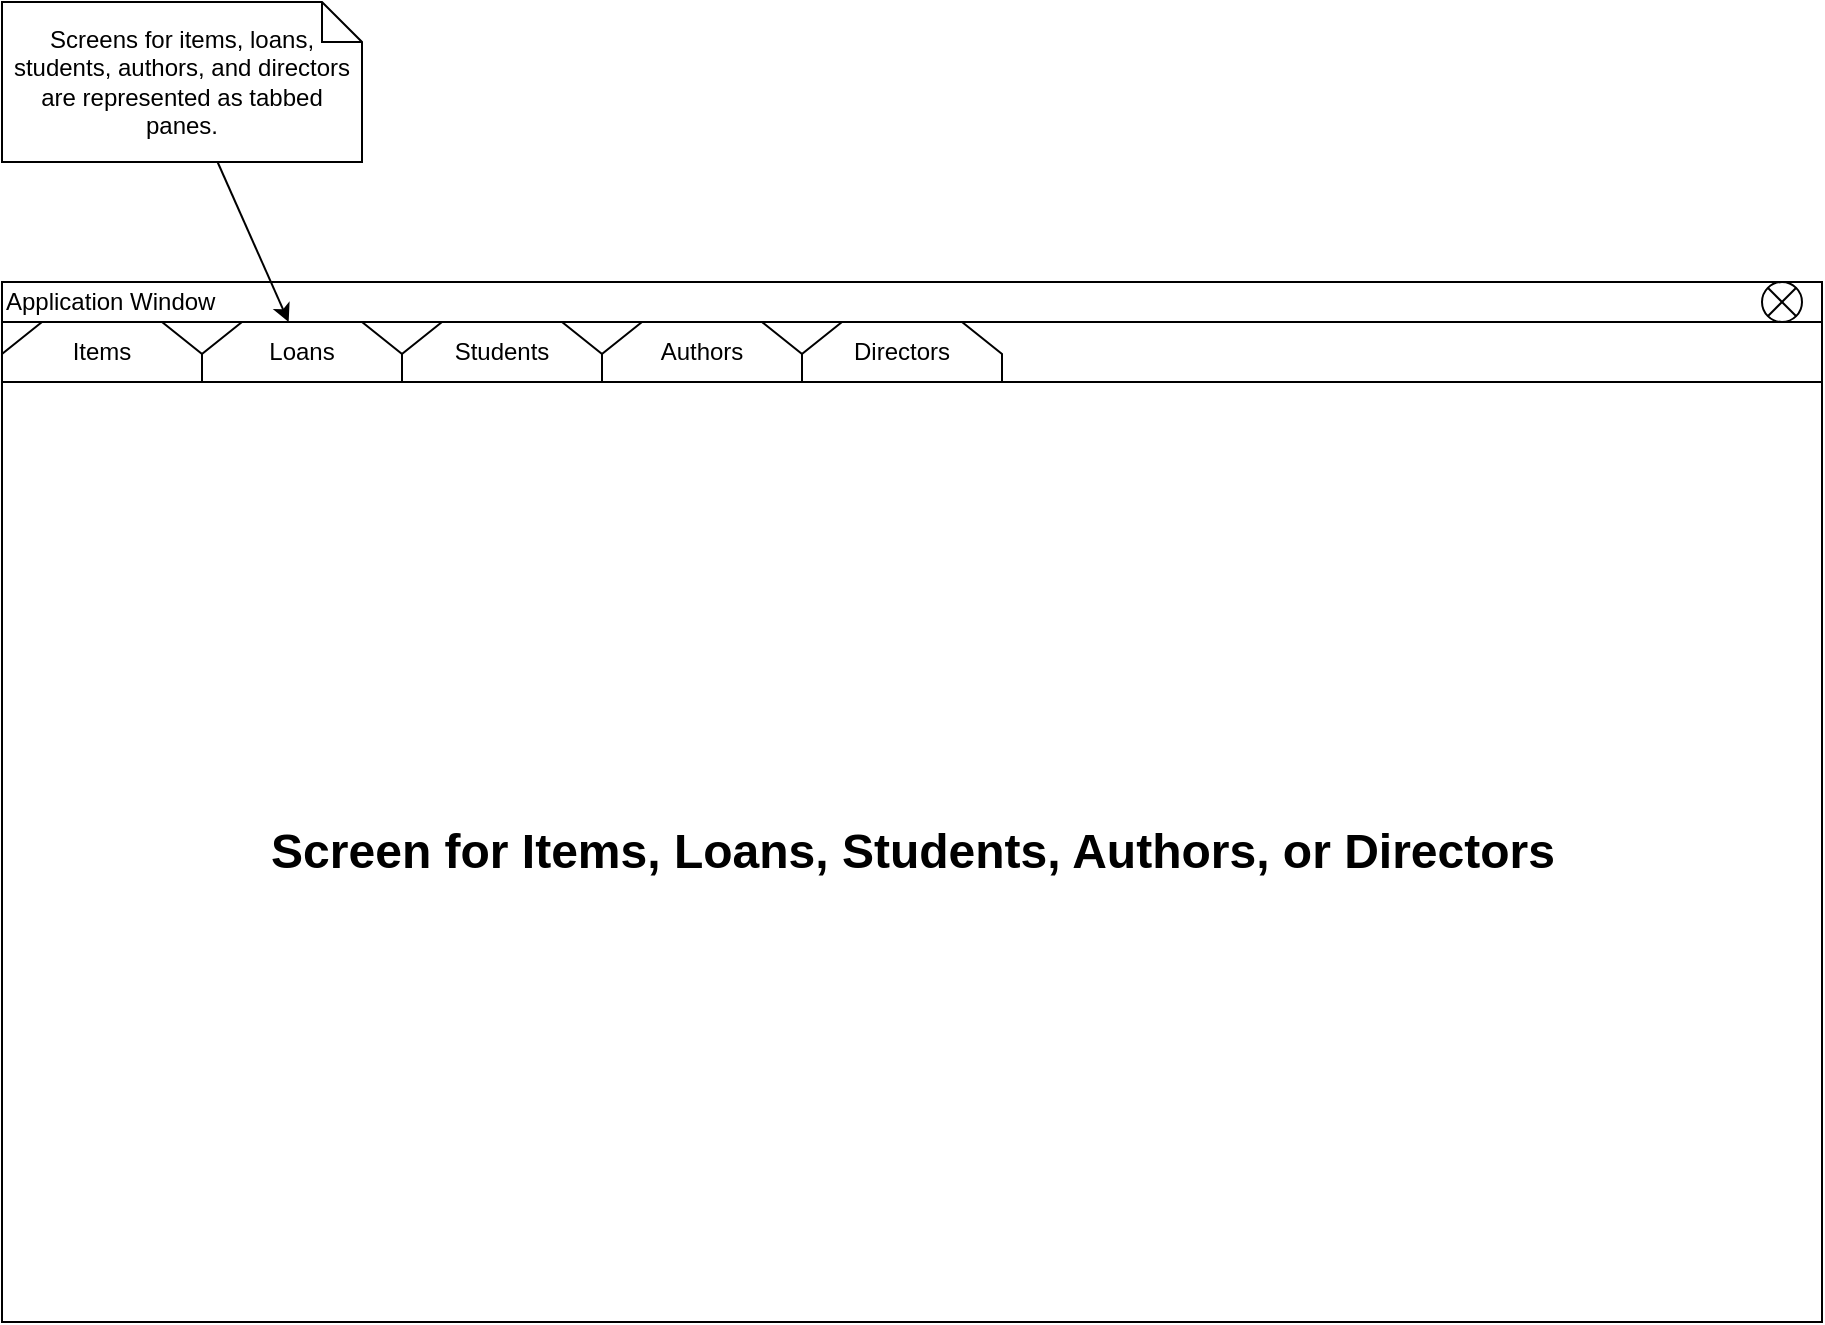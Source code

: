 <mxfile>
    <diagram id="8QEdEM78BgSbZalLmGAB" name="Application Window">
        <mxGraphModel dx="933" dy="751" grid="1" gridSize="10" guides="1" tooltips="1" connect="1" arrows="1" fold="1" page="1" pageScale="1" pageWidth="850" pageHeight="1100" math="0" shadow="0">
            <root>
                <mxCell id="0"/>
                <mxCell id="1" parent="0"/>
                <mxCell id="2" value="" style="rounded=0;whiteSpace=wrap;html=1;" parent="1" vertex="1">
                    <mxGeometry x="30" y="160" width="910" height="520" as="geometry"/>
                </mxCell>
                <mxCell id="3" value="Application Window" style="rounded=0;whiteSpace=wrap;html=1;align=left;" parent="1" vertex="1">
                    <mxGeometry x="30" y="160" width="910" height="20" as="geometry"/>
                </mxCell>
                <mxCell id="5" value="Items" style="shape=loopLimit;whiteSpace=wrap;html=1;" parent="1" vertex="1">
                    <mxGeometry x="30" y="180" width="100" height="30" as="geometry"/>
                </mxCell>
                <mxCell id="6" value="Loans" style="shape=loopLimit;whiteSpace=wrap;html=1;" parent="1" vertex="1">
                    <mxGeometry x="130" y="180" width="100" height="30" as="geometry"/>
                </mxCell>
                <mxCell id="7" value="Students" style="shape=loopLimit;whiteSpace=wrap;html=1;" parent="1" vertex="1">
                    <mxGeometry x="230" y="180" width="100" height="30" as="geometry"/>
                </mxCell>
                <mxCell id="8" value="Authors" style="shape=loopLimit;whiteSpace=wrap;html=1;" parent="1" vertex="1">
                    <mxGeometry x="330" y="180" width="100" height="30" as="geometry"/>
                </mxCell>
                <mxCell id="9" value="Directors" style="shape=loopLimit;whiteSpace=wrap;html=1;" parent="1" vertex="1">
                    <mxGeometry x="430" y="180" width="100" height="30" as="geometry"/>
                </mxCell>
                <mxCell id="10" value="" style="rounded=0;whiteSpace=wrap;html=1;" parent="1" vertex="1">
                    <mxGeometry x="30" y="210" width="910" height="470" as="geometry"/>
                </mxCell>
                <mxCell id="12" style="edgeStyle=none;html=1;" parent="1" source="11" target="6" edge="1">
                    <mxGeometry relative="1" as="geometry"/>
                </mxCell>
                <mxCell id="11" value="Screens for items, loans, students, authors, and directors are represented as tabbed panes." style="shape=note;size=20;whiteSpace=wrap;html=1;" parent="1" vertex="1">
                    <mxGeometry x="30" y="20" width="180" height="80" as="geometry"/>
                </mxCell>
                <mxCell id="13" value="Screen for Items, Loans, Students, Authors, or Directors" style="text;strokeColor=none;fillColor=none;html=1;fontSize=24;fontStyle=1;verticalAlign=middle;align=center;" parent="1" vertex="1">
                    <mxGeometry x="155" y="427.5" width="660" height="35" as="geometry"/>
                </mxCell>
                <mxCell id="14" value="" style="shape=sumEllipse;perimeter=ellipsePerimeter;whiteSpace=wrap;html=1;backgroundOutline=1;" parent="1" vertex="1">
                    <mxGeometry x="910" y="160" width="20" height="20" as="geometry"/>
                </mxCell>
            </root>
        </mxGraphModel>
    </diagram>
    <diagram id="5GkZjO2SYRk0YqRZnNcM" name="Items Screen">
        <mxGraphModel dx="933" dy="751" grid="1" gridSize="10" guides="1" tooltips="1" connect="1" arrows="1" fold="1" page="1" pageScale="1" pageWidth="850" pageHeight="1100" math="0" shadow="0">
            <root>
                <mxCell id="0"/>
                <mxCell id="1" parent="0"/>
                <mxCell id="G0m5mdw3eUuin9PozFWI-1" value="" style="rounded=0;whiteSpace=wrap;html=1;" parent="1" vertex="1">
                    <mxGeometry x="30" y="150" width="1150" height="520" as="geometry"/>
                </mxCell>
                <mxCell id="G0m5mdw3eUuin9PozFWI-2" value="Application Window" style="rounded=0;whiteSpace=wrap;html=1;align=left;" parent="1" vertex="1">
                    <mxGeometry x="30" y="150" width="1150" height="20" as="geometry"/>
                </mxCell>
                <mxCell id="G0m5mdw3eUuin9PozFWI-3" value="&lt;u&gt;&lt;b&gt;Items&lt;/b&gt;&lt;/u&gt;" style="shape=loopLimit;whiteSpace=wrap;html=1;" parent="1" vertex="1">
                    <mxGeometry x="30" y="170" width="100" height="30" as="geometry"/>
                </mxCell>
                <mxCell id="G0m5mdw3eUuin9PozFWI-4" value="Loans" style="shape=loopLimit;whiteSpace=wrap;html=1;" parent="1" vertex="1">
                    <mxGeometry x="130" y="170" width="100" height="30" as="geometry"/>
                </mxCell>
                <mxCell id="G0m5mdw3eUuin9PozFWI-5" value="Students" style="shape=loopLimit;whiteSpace=wrap;html=1;" parent="1" vertex="1">
                    <mxGeometry x="230" y="170" width="100" height="30" as="geometry"/>
                </mxCell>
                <mxCell id="G0m5mdw3eUuin9PozFWI-6" value="Authors" style="shape=loopLimit;whiteSpace=wrap;html=1;" parent="1" vertex="1">
                    <mxGeometry x="330" y="170" width="100" height="30" as="geometry"/>
                </mxCell>
                <mxCell id="G0m5mdw3eUuin9PozFWI-7" value="Directors" style="shape=loopLimit;whiteSpace=wrap;html=1;" parent="1" vertex="1">
                    <mxGeometry x="430" y="170" width="100" height="30" as="geometry"/>
                </mxCell>
                <mxCell id="G0m5mdw3eUuin9PozFWI-8" value="" style="rounded=0;whiteSpace=wrap;html=1;" parent="1" vertex="1">
                    <mxGeometry x="30" y="200" width="1150" height="560" as="geometry"/>
                </mxCell>
                <mxCell id="G0m5mdw3eUuin9PozFWI-10" value="" style="shape=sumEllipse;perimeter=ellipsePerimeter;whiteSpace=wrap;html=1;backgroundOutline=1;" parent="1" vertex="1">
                    <mxGeometry x="1150" y="150" width="20" height="20" as="geometry"/>
                </mxCell>
                <mxCell id="G0m5mdw3eUuin9PozFWI-11" value="" style="rounded=1;whiteSpace=wrap;html=1;" parent="1" vertex="1">
                    <mxGeometry x="50" y="230" width="120" height="20" as="geometry"/>
                </mxCell>
                <mxCell id="G0m5mdw3eUuin9PozFWI-12" value="Code" style="text;html=1;strokeColor=none;fillColor=none;align=left;verticalAlign=middle;whiteSpace=wrap;rounded=0;" parent="1" vertex="1">
                    <mxGeometry x="50" y="210" width="120" height="20" as="geometry"/>
                </mxCell>
                <mxCell id="G0m5mdw3eUuin9PozFWI-13" value="" style="rounded=1;whiteSpace=wrap;html=1;" parent="1" vertex="1">
                    <mxGeometry x="50" y="280" width="120" height="20" as="geometry"/>
                </mxCell>
                <mxCell id="G0m5mdw3eUuin9PozFWI-14" value="Title" style="text;html=1;strokeColor=none;fillColor=none;align=left;verticalAlign=middle;whiteSpace=wrap;rounded=0;" parent="1" vertex="1">
                    <mxGeometry x="50" y="260" width="120" height="20" as="geometry"/>
                </mxCell>
                <mxCell id="G0m5mdw3eUuin9PozFWI-17" value="" style="rounded=1;whiteSpace=wrap;html=1;" parent="1" vertex="1">
                    <mxGeometry x="50" y="330" width="120" height="20" as="geometry"/>
                </mxCell>
                <mxCell id="G0m5mdw3eUuin9PozFWI-18" value="Location" style="text;html=1;strokeColor=none;fillColor=none;align=left;verticalAlign=middle;whiteSpace=wrap;rounded=0;" parent="1" vertex="1">
                    <mxGeometry x="50" y="310" width="120" height="20" as="geometry"/>
                </mxCell>
                <mxCell id="G0m5mdw3eUuin9PozFWI-20" value="" style="rounded=1;whiteSpace=wrap;html=1;" parent="1" vertex="1">
                    <mxGeometry x="200" y="230" width="120" height="20" as="geometry"/>
                </mxCell>
                <mxCell id="G0m5mdw3eUuin9PozFWI-21" value="Max Daily Price" style="text;html=1;strokeColor=none;fillColor=none;align=left;verticalAlign=middle;whiteSpace=wrap;rounded=0;" parent="1" vertex="1">
                    <mxGeometry x="200" y="210" width="120" height="20" as="geometry"/>
                </mxCell>
                <mxCell id="G0m5mdw3eUuin9PozFWI-22" value="" style="rounded=1;whiteSpace=wrap;html=1;" parent="1" vertex="1">
                    <mxGeometry x="200" y="280" width="120" height="20" as="geometry"/>
                </mxCell>
                <mxCell id="G0m5mdw3eUuin9PozFWI-23" value="Min Daily Price" style="text;html=1;strokeColor=none;fillColor=none;align=left;verticalAlign=middle;whiteSpace=wrap;rounded=0;" parent="1" vertex="1">
                    <mxGeometry x="200" y="260" width="120" height="20" as="geometry"/>
                </mxCell>
                <mxCell id="G0m5mdw3eUuin9PozFWI-24" value="" style="rounded=1;whiteSpace=wrap;html=1;" parent="1" vertex="1">
                    <mxGeometry x="200" y="330" width="20" height="20" as="geometry"/>
                </mxCell>
                <mxCell id="G0m5mdw3eUuin9PozFWI-25" value="Only show available" style="text;html=1;strokeColor=none;fillColor=none;align=left;verticalAlign=middle;whiteSpace=wrap;rounded=0;" parent="1" vertex="1">
                    <mxGeometry x="230" y="325" width="110" height="30" as="geometry"/>
                </mxCell>
                <mxCell id="G0m5mdw3eUuin9PozFWI-27" value="Search" style="rounded=1;whiteSpace=wrap;html=1;fontColor=#000000;" parent="1" vertex="1">
                    <mxGeometry x="50" y="380" width="90" height="30" as="geometry"/>
                </mxCell>
                <mxCell id="G0m5mdw3eUuin9PozFWI-28" value="Reset" style="rounded=1;whiteSpace=wrap;html=1;fontColor=#000000;" parent="1" vertex="1">
                    <mxGeometry x="150" y="380" width="90" height="30" as="geometry"/>
                </mxCell>
                <mxCell id="G0m5mdw3eUuin9PozFWI-29" value="Add New" style="rounded=1;whiteSpace=wrap;html=1;fontColor=#000000;" parent="1" vertex="1">
                    <mxGeometry x="270" y="380" width="90" height="30" as="geometry"/>
                </mxCell>
                <mxCell id="G0m5mdw3eUuin9PozFWI-33" value="" style="rounded=1;whiteSpace=wrap;html=1;" parent="1" vertex="1">
                    <mxGeometry x="360" y="280" width="120" height="20" as="geometry"/>
                </mxCell>
                <mxCell id="G0m5mdw3eUuin9PozFWI-34" value="Max Pages/Length" style="text;html=1;strokeColor=none;fillColor=none;align=left;verticalAlign=middle;whiteSpace=wrap;rounded=0;" parent="1" vertex="1">
                    <mxGeometry x="360" y="260" width="120" height="20" as="geometry"/>
                </mxCell>
                <mxCell id="G0m5mdw3eUuin9PozFWI-35" value="" style="rounded=1;whiteSpace=wrap;html=1;" parent="1" vertex="1">
                    <mxGeometry x="360" y="335" width="120" height="20" as="geometry"/>
                </mxCell>
                <mxCell id="G0m5mdw3eUuin9PozFWI-36" value="Min Pages/Length" style="text;html=1;strokeColor=none;fillColor=none;align=left;verticalAlign=middle;whiteSpace=wrap;rounded=0;" parent="1" vertex="1">
                    <mxGeometry x="360" y="315" width="120" height="20" as="geometry"/>
                </mxCell>
                <mxCell id="G0m5mdw3eUuin9PozFWI-37" value="" style="rounded=1;whiteSpace=wrap;html=1;" parent="1" vertex="1">
                    <mxGeometry x="520" y="280" width="120" height="20" as="geometry"/>
                </mxCell>
                <mxCell id="G0m5mdw3eUuin9PozFWI-38" value="Published/Released After" style="text;html=1;strokeColor=none;fillColor=none;align=left;verticalAlign=middle;whiteSpace=wrap;rounded=0;" parent="1" vertex="1">
                    <mxGeometry x="520" y="260" width="140" height="20" as="geometry"/>
                </mxCell>
                <mxCell id="G0m5mdw3eUuin9PozFWI-39" value="" style="rounded=1;whiteSpace=wrap;html=1;" parent="1" vertex="1">
                    <mxGeometry x="520" y="335" width="120" height="20" as="geometry"/>
                </mxCell>
                <mxCell id="G0m5mdw3eUuin9PozFWI-40" value="Published/Released Before" style="text;html=1;strokeColor=none;fillColor=none;align=left;verticalAlign=middle;whiteSpace=wrap;rounded=0;" parent="1" vertex="1">
                    <mxGeometry x="520" y="315" width="150" height="20" as="geometry"/>
                </mxCell>
                <mxCell id="G0m5mdw3eUuin9PozFWI-41" value="" style="rounded=1;whiteSpace=wrap;html=1;" parent="1" vertex="1">
                    <mxGeometry x="680" y="280" width="120" height="20" as="geometry"/>
                </mxCell>
                <mxCell id="G0m5mdw3eUuin9PozFWI-42" value="Publisher" style="text;html=1;strokeColor=none;fillColor=none;align=left;verticalAlign=middle;whiteSpace=wrap;rounded=0;" parent="1" vertex="1">
                    <mxGeometry x="680" y="260" width="120" height="20" as="geometry"/>
                </mxCell>
                <mxCell id="G0m5mdw3eUuin9PozFWI-45" value="" style="ellipse;whiteSpace=wrap;html=1;aspect=fixed;" parent="1" vertex="1">
                    <mxGeometry x="361" y="235" width="10" height="10" as="geometry"/>
                </mxCell>
                <mxCell id="G0m5mdw3eUuin9PozFWI-46" value="Book" style="text;html=1;strokeColor=none;fillColor=none;align=left;verticalAlign=middle;whiteSpace=wrap;rounded=0;" parent="1" vertex="1">
                    <mxGeometry x="380" y="230" width="30" height="20" as="geometry"/>
                </mxCell>
                <mxCell id="G0m5mdw3eUuin9PozFWI-47" value="" style="ellipse;whiteSpace=wrap;html=1;aspect=fixed;" parent="1" vertex="1">
                    <mxGeometry x="430" y="235" width="10" height="10" as="geometry"/>
                </mxCell>
                <mxCell id="G0m5mdw3eUuin9PozFWI-48" value="Film" style="text;html=1;strokeColor=none;fillColor=none;align=left;verticalAlign=middle;whiteSpace=wrap;rounded=0;" parent="1" vertex="1">
                    <mxGeometry x="449" y="230" width="41" height="20" as="geometry"/>
                </mxCell>
                <mxCell id="G0m5mdw3eUuin9PozFWI-49" value="" style="rounded=0;whiteSpace=wrap;html=1;" parent="1" vertex="1">
                    <mxGeometry x="30" y="420" width="1150" height="340" as="geometry"/>
                </mxCell>
                <mxCell id="G0m5mdw3eUuin9PozFWI-50" value="" style="rounded=0;whiteSpace=wrap;html=1;" parent="1" vertex="1">
                    <mxGeometry x="1160" y="420" width="20" height="340" as="geometry"/>
                </mxCell>
                <mxCell id="G0m5mdw3eUuin9PozFWI-51" value="" style="rounded=1;whiteSpace=wrap;html=1;strokeWidth=2;" parent="1" vertex="1">
                    <mxGeometry x="1160" y="470" width="20" height="60" as="geometry"/>
                </mxCell>
                <mxCell id="G0m5mdw3eUuin9PozFWI-52" value="" style="rounded=0;whiteSpace=wrap;html=1;strokeWidth=1;" parent="1" vertex="1">
                    <mxGeometry x="30" y="420" width="890" height="30" as="geometry"/>
                </mxCell>
                <mxCell id="G0m5mdw3eUuin9PozFWI-56" value="&lt;font style=&quot;font-size: 12px;&quot;&gt;Code&lt;/font&gt;" style="rounded=0;whiteSpace=wrap;html=1;strokeWidth=2;fontSize=14;fontStyle=1" parent="1" vertex="1">
                    <mxGeometry x="30" y="420" width="70" height="30" as="geometry"/>
                </mxCell>
                <mxCell id="G0m5mdw3eUuin9PozFWI-58" value="Title" style="rounded=0;whiteSpace=wrap;html=1;strokeWidth=2;fontSize=12;fontStyle=1" parent="1" vertex="1">
                    <mxGeometry x="100" y="420" width="110" height="30" as="geometry"/>
                </mxCell>
                <mxCell id="G0m5mdw3eUuin9PozFWI-59" value="Description" style="rounded=0;whiteSpace=wrap;html=1;strokeWidth=2;fontSize=12;fontStyle=1" parent="1" vertex="1">
                    <mxGeometry x="210" y="420" width="120" height="30" as="geometry"/>
                </mxCell>
                <mxCell id="G0m5mdw3eUuin9PozFWI-60" value="Availability" style="rounded=0;whiteSpace=wrap;html=1;strokeWidth=2;fontSize=12;fontStyle=1" parent="1" vertex="1">
                    <mxGeometry x="840" y="420" width="80" height="30" as="geometry"/>
                </mxCell>
                <mxCell id="G0m5mdw3eUuin9PozFWI-74" value="Location" style="rounded=0;whiteSpace=wrap;html=1;strokeWidth=2;fontSize=12;fontStyle=1" parent="1" vertex="1">
                    <mxGeometry x="330" y="420" width="120" height="30" as="geometry"/>
                </mxCell>
                <mxCell id="G0m5mdw3eUuin9PozFWI-75" value="Daily Price" style="rounded=0;whiteSpace=wrap;html=1;strokeWidth=2;fontSize=12;fontStyle=1" parent="1" vertex="1">
                    <mxGeometry x="450" y="420" width="80" height="30" as="geometry"/>
                </mxCell>
                <mxCell id="G0m5mdw3eUuin9PozFWI-76" value="Pages/Length" style="rounded=0;whiteSpace=wrap;html=1;strokeWidth=2;fontSize=12;fontStyle=1" parent="1" vertex="1">
                    <mxGeometry x="530" y="420" width="90" height="30" as="geometry"/>
                </mxCell>
                <mxCell id="G0m5mdw3eUuin9PozFWI-77" value="Release/Publish Date" style="rounded=0;whiteSpace=wrap;html=1;strokeWidth=2;fontSize=12;fontStyle=1" parent="1" vertex="1">
                    <mxGeometry x="620" y="420" width="120" height="30" as="geometry"/>
                </mxCell>
                <mxCell id="G0m5mdw3eUuin9PozFWI-78" value="Publisher" style="rounded=0;whiteSpace=wrap;html=1;strokeWidth=2;fontSize=12;fontStyle=1" parent="1" vertex="1">
                    <mxGeometry x="740" y="420" width="100" height="30" as="geometry"/>
                </mxCell>
                <mxCell id="G0m5mdw3eUuin9PozFWI-79" value="&lt;font style=&quot;font-size: 12px;&quot;&gt;1&lt;/font&gt;" style="rounded=0;whiteSpace=wrap;html=1;strokeWidth=1;fontSize=14;" parent="1" vertex="1">
                    <mxGeometry x="30" y="450" width="70" height="30" as="geometry"/>
                </mxCell>
                <mxCell id="G0m5mdw3eUuin9PozFWI-80" value="Book Title" style="rounded=0;whiteSpace=wrap;html=1;strokeWidth=1;fontSize=12;" parent="1" vertex="1">
                    <mxGeometry x="100" y="450" width="110" height="30" as="geometry"/>
                </mxCell>
                <mxCell id="G0m5mdw3eUuin9PozFWI-81" value="Lorem ipsum" style="rounded=0;whiteSpace=wrap;html=1;strokeWidth=1;fontSize=12;" parent="1" vertex="1">
                    <mxGeometry x="210" y="450" width="120" height="30" as="geometry"/>
                </mxCell>
                <mxCell id="G0m5mdw3eUuin9PozFWI-82" value="&lt;font color=&quot;#00ff00&quot;&gt;Available&lt;/font&gt;" style="rounded=0;whiteSpace=wrap;html=1;strokeWidth=1;fontSize=12;" parent="1" vertex="1">
                    <mxGeometry x="840" y="450" width="80" height="30" as="geometry"/>
                </mxCell>
                <mxCell id="G0m5mdw3eUuin9PozFWI-83" value="L32" style="rounded=0;whiteSpace=wrap;html=1;strokeWidth=1;fontSize=12;" parent="1" vertex="1">
                    <mxGeometry x="330" y="450" width="120" height="30" as="geometry"/>
                </mxCell>
                <mxCell id="G0m5mdw3eUuin9PozFWI-84" value="$2.00" style="rounded=0;whiteSpace=wrap;html=1;strokeWidth=1;fontSize=12;" parent="1" vertex="1">
                    <mxGeometry x="450" y="450" width="80" height="30" as="geometry"/>
                </mxCell>
                <mxCell id="G0m5mdw3eUuin9PozFWI-85" value="352 pages" style="rounded=0;whiteSpace=wrap;html=1;strokeWidth=1;fontSize=12;" parent="1" vertex="1">
                    <mxGeometry x="530" y="450" width="90" height="30" as="geometry"/>
                </mxCell>
                <mxCell id="G0m5mdw3eUuin9PozFWI-86" value="01/23/2015" style="rounded=0;whiteSpace=wrap;html=1;strokeWidth=1;fontSize=12;" parent="1" vertex="1">
                    <mxGeometry x="620" y="450" width="120" height="30" as="geometry"/>
                </mxCell>
                <mxCell id="G0m5mdw3eUuin9PozFWI-87" value="Publisher" style="rounded=0;whiteSpace=wrap;html=1;strokeWidth=1;fontSize=12;" parent="1" vertex="1">
                    <mxGeometry x="740" y="450" width="100" height="30" as="geometry"/>
                </mxCell>
                <mxCell id="G0m5mdw3eUuin9PozFWI-88" value="&lt;font style=&quot;font-size: 12px;&quot;&gt;2&lt;/font&gt;" style="rounded=0;whiteSpace=wrap;html=1;strokeWidth=1;fontSize=14;" parent="1" vertex="1">
                    <mxGeometry x="30" y="480" width="70" height="30" as="geometry"/>
                </mxCell>
                <mxCell id="G0m5mdw3eUuin9PozFWI-89" value="Film Title" style="rounded=0;whiteSpace=wrap;html=1;strokeWidth=1;fontSize=12;" parent="1" vertex="1">
                    <mxGeometry x="100" y="480" width="110" height="30" as="geometry"/>
                </mxCell>
                <mxCell id="G0m5mdw3eUuin9PozFWI-90" value="Lorem ipsum" style="rounded=0;whiteSpace=wrap;html=1;strokeWidth=1;fontSize=12;" parent="1" vertex="1">
                    <mxGeometry x="210" y="480" width="120" height="30" as="geometry"/>
                </mxCell>
                <mxCell id="G0m5mdw3eUuin9PozFWI-91" value="&lt;font color=&quot;#ff0000&quot;&gt;Not Available&lt;/font&gt;" style="rounded=0;whiteSpace=wrap;html=1;strokeWidth=1;fontSize=12;" parent="1" vertex="1">
                    <mxGeometry x="840" y="480" width="80" height="30" as="geometry"/>
                </mxCell>
                <mxCell id="G0m5mdw3eUuin9PozFWI-92" value="F23" style="rounded=0;whiteSpace=wrap;html=1;strokeWidth=1;fontSize=12;" parent="1" vertex="1">
                    <mxGeometry x="330" y="480" width="120" height="30" as="geometry"/>
                </mxCell>
                <mxCell id="G0m5mdw3eUuin9PozFWI-93" value="$1.50" style="rounded=0;whiteSpace=wrap;html=1;strokeWidth=1;fontSize=12;fontColor=#000000;" parent="1" vertex="1">
                    <mxGeometry x="450" y="480" width="80" height="30" as="geometry"/>
                </mxCell>
                <mxCell id="G0m5mdw3eUuin9PozFWI-94" value="95 minutes" style="rounded=0;whiteSpace=wrap;html=1;strokeWidth=1;fontSize=12;" parent="1" vertex="1">
                    <mxGeometry x="530" y="480" width="90" height="30" as="geometry"/>
                </mxCell>
                <mxCell id="G0m5mdw3eUuin9PozFWI-95" value="05/29/2020" style="rounded=0;whiteSpace=wrap;html=1;strokeWidth=1;fontSize=12;" parent="1" vertex="1">
                    <mxGeometry x="620" y="480" width="120" height="30" as="geometry"/>
                </mxCell>
                <mxCell id="G0m5mdw3eUuin9PozFWI-96" value="Publisher" style="rounded=0;whiteSpace=wrap;html=1;strokeWidth=1;fontSize=12;" parent="1" vertex="1">
                    <mxGeometry x="740" y="480" width="100" height="30" as="geometry"/>
                </mxCell>
                <mxCell id="G0m5mdw3eUuin9PozFWI-97" value="" style="rounded=1;whiteSpace=wrap;html=1;" parent="1" vertex="1">
                    <mxGeometry x="680" y="335" width="120" height="20" as="geometry"/>
                </mxCell>
                <mxCell id="G0m5mdw3eUuin9PozFWI-98" value="Author/Director" style="text;html=1;strokeColor=none;fillColor=none;align=left;verticalAlign=middle;whiteSpace=wrap;rounded=0;" parent="1" vertex="1">
                    <mxGeometry x="680" y="315" width="120" height="20" as="geometry"/>
                </mxCell>
                <mxCell id="G0m5mdw3eUuin9PozFWI-104" style="edgeStyle=none;html=1;fontSize=12;fontColor=#FF0000;" parent="1" source="G0m5mdw3eUuin9PozFWI-99" target="G0m5mdw3eUuin9PozFWI-49" edge="1">
                    <mxGeometry relative="1" as="geometry"/>
                </mxCell>
                <mxCell id="G0m5mdw3eUuin9PozFWI-99" value="" style="rounded=0;whiteSpace=wrap;html=1;strokeWidth=2;fontSize=12;fontStyle=1" parent="1" vertex="1">
                    <mxGeometry x="920" y="420" width="240" height="30" as="geometry"/>
                </mxCell>
                <mxCell id="G0m5mdw3eUuin9PozFWI-100" value="&lt;font&gt;Loan&lt;/font&gt;" style="rounded=1;whiteSpace=wrap;html=1;strokeWidth=2;fontSize=12;fontColor=#000000;" parent="1" vertex="1">
                    <mxGeometry x="920" y="450" width="80" height="30" as="geometry"/>
                </mxCell>
                <mxCell id="G0m5mdw3eUuin9PozFWI-101" value="&lt;font&gt;Info/Edit&lt;/font&gt;" style="rounded=1;whiteSpace=wrap;html=1;strokeWidth=2;fontSize=12;fontColor=#000000;" parent="1" vertex="1">
                    <mxGeometry x="1000" y="450" width="80" height="30" as="geometry"/>
                </mxCell>
                <mxCell id="G0m5mdw3eUuin9PozFWI-103" value="&lt;font color=&quot;#ff0000&quot;&gt;Delete&lt;/font&gt;" style="rounded=1;whiteSpace=wrap;html=1;strokeWidth=2;fontSize=12;fontColor=#00FF00;" parent="1" vertex="1">
                    <mxGeometry x="1080" y="450" width="80" height="30" as="geometry"/>
                </mxCell>
                <mxCell id="G0m5mdw3eUuin9PozFWI-105" value="&lt;font&gt;Loan&lt;/font&gt;" style="rounded=1;whiteSpace=wrap;html=1;strokeWidth=2;fontSize=12;fontColor=#000000;" parent="1" vertex="1">
                    <mxGeometry x="920" y="480" width="80" height="30" as="geometry"/>
                </mxCell>
                <mxCell id="G0m5mdw3eUuin9PozFWI-106" value="&lt;font&gt;Info/Edit&lt;/font&gt;" style="rounded=1;whiteSpace=wrap;html=1;strokeWidth=2;fontSize=12;fontColor=#000000;" parent="1" vertex="1">
                    <mxGeometry x="1000" y="480" width="80" height="30" as="geometry"/>
                </mxCell>
                <mxCell id="G0m5mdw3eUuin9PozFWI-108" value="&lt;font color=&quot;#ff0000&quot;&gt;Delete&lt;/font&gt;" style="rounded=1;whiteSpace=wrap;html=1;strokeWidth=2;fontSize=12;fontColor=#00FF00;" parent="1" vertex="1">
                    <mxGeometry x="1080" y="480" width="80" height="30" as="geometry"/>
                </mxCell>
                <mxCell id="OTbkLBDf42ghT8gEmeNM-2" style="edgeStyle=none;html=1;fontSize=12;fontColor=#FFFFFF;" parent="1" source="OTbkLBDf42ghT8gEmeNM-1" target="G0m5mdw3eUuin9PozFWI-106" edge="1">
                    <mxGeometry relative="1" as="geometry"/>
                </mxCell>
                <mxCell id="OTbkLBDf42ghT8gEmeNM-1" value="&lt;font&gt;Button opens Item Window&lt;/font&gt;" style="shape=note;size=20;whiteSpace=wrap;html=1;strokeWidth=2;fontSize=12;fontColor=#000000;" parent="1" vertex="1">
                    <mxGeometry x="950" y="590" width="180" height="50" as="geometry"/>
                </mxCell>
                <mxCell id="OTbkLBDf42ghT8gEmeNM-5" style="edgeStyle=none;html=1;fontSize=12;fontColor=#FFFFFF;" parent="1" source="OTbkLBDf42ghT8gEmeNM-3" target="G0m5mdw3eUuin9PozFWI-105" edge="1">
                    <mxGeometry relative="1" as="geometry"/>
                </mxCell>
                <mxCell id="OTbkLBDf42ghT8gEmeNM-3" value="&lt;font&gt;Button opens Loan Window populated with item and loan information (includes loan date)&lt;/font&gt;" style="shape=note;size=20;whiteSpace=wrap;html=1;strokeWidth=2;fontSize=12;fontColor=#000000;" parent="1" vertex="1">
                    <mxGeometry x="690" y="590" width="190" height="80" as="geometry"/>
                </mxCell>
                <mxCell id="OTbkLBDf42ghT8gEmeNM-7" style="edgeStyle=none;html=1;entryX=0.452;entryY=0.089;entryDx=0;entryDy=0;entryPerimeter=0;fontSize=12;fontColor=#FFFFFF;" parent="1" source="OTbkLBDf42ghT8gEmeNM-6" target="G0m5mdw3eUuin9PozFWI-8" edge="1">
                    <mxGeometry relative="1" as="geometry"/>
                </mxCell>
                <mxCell id="OTbkLBDf42ghT8gEmeNM-6" value="&lt;font&gt;Labels like &quot;Max Pages/Length&quot; could be updated to better represent the type of item (book or film)&lt;/font&gt;" style="shape=note;size=20;whiteSpace=wrap;html=1;strokeWidth=2;fontSize=12;fontColor=#000000;" parent="1" vertex="1">
                    <mxGeometry x="600" y="10" width="190" height="80" as="geometry"/>
                </mxCell>
                <mxCell id="OTbkLBDf42ghT8gEmeNM-9" style="edgeStyle=none;html=1;entryX=1;entryY=0.75;entryDx=0;entryDy=0;fontSize=12;fontColor=#FFFFFF;" parent="1" source="OTbkLBDf42ghT8gEmeNM-8" target="G0m5mdw3eUuin9PozFWI-41" edge="1">
                    <mxGeometry relative="1" as="geometry"/>
                </mxCell>
                <mxCell id="OTbkLBDf42ghT8gEmeNM-8" value="&lt;font&gt;Text input like &quot;Publisher&quot; may be grayed out depending on item type&lt;/font&gt;" style="shape=note;size=20;whiteSpace=wrap;html=1;strokeWidth=2;fontSize=12;fontColor=#000000;" parent="1" vertex="1">
                    <mxGeometry x="880" y="30" width="230" height="80" as="geometry"/>
                </mxCell>
                <mxCell id="qyidXIL6uNnxuw7s5fmE-2" style="edgeStyle=none;html=1;entryX=0.5;entryY=1;entryDx=0;entryDy=0;fontSize=12;fontColor=#FFFFFF;" parent="1" source="qyidXIL6uNnxuw7s5fmE-1" target="G0m5mdw3eUuin9PozFWI-29" edge="1">
                    <mxGeometry relative="1" as="geometry"/>
                </mxCell>
                <mxCell id="qyidXIL6uNnxuw7s5fmE-1" value="Button opens Item Window" style="shape=note;size=20;whiteSpace=wrap;html=1;strokeWidth=2;fontSize=12;fontColor=#000000;" parent="1" vertex="1">
                    <mxGeometry x="240" y="560" width="100" height="80" as="geometry"/>
                </mxCell>
            </root>
        </mxGraphModel>
    </diagram>
    <diagram id="Oz8p74AMbPamdYTmANAp" name="Loans Screen">
        <mxGraphModel dx="933" dy="751" grid="1" gridSize="10" guides="1" tooltips="1" connect="1" arrows="1" fold="1" page="1" pageScale="1" pageWidth="850" pageHeight="1100" math="0" shadow="0">
            <root>
                <mxCell id="0"/>
                <mxCell id="1" parent="0"/>
                <mxCell id="4yneJZlXlluzEAz4EhR_-1" value="" style="rounded=0;whiteSpace=wrap;html=1;" parent="1" vertex="1">
                    <mxGeometry x="60" y="40" width="930" height="520" as="geometry"/>
                </mxCell>
                <mxCell id="4yneJZlXlluzEAz4EhR_-2" value="Application Window" style="rounded=0;whiteSpace=wrap;html=1;align=left;" parent="1" vertex="1">
                    <mxGeometry x="60" y="40" width="930" height="20" as="geometry"/>
                </mxCell>
                <mxCell id="4yneJZlXlluzEAz4EhR_-3" value="Items" style="shape=loopLimit;whiteSpace=wrap;html=1;" parent="1" vertex="1">
                    <mxGeometry x="60" y="60" width="100" height="30" as="geometry"/>
                </mxCell>
                <mxCell id="4yneJZlXlluzEAz4EhR_-4" value="&lt;b&gt;&lt;u&gt;Loans&lt;/u&gt;&lt;/b&gt;" style="shape=loopLimit;whiteSpace=wrap;html=1;" parent="1" vertex="1">
                    <mxGeometry x="160" y="60" width="100" height="30" as="geometry"/>
                </mxCell>
                <mxCell id="4yneJZlXlluzEAz4EhR_-5" value="Students" style="shape=loopLimit;whiteSpace=wrap;html=1;" parent="1" vertex="1">
                    <mxGeometry x="260" y="60" width="100" height="30" as="geometry"/>
                </mxCell>
                <mxCell id="4yneJZlXlluzEAz4EhR_-6" value="Authors" style="shape=loopLimit;whiteSpace=wrap;html=1;" parent="1" vertex="1">
                    <mxGeometry x="360" y="60" width="100" height="30" as="geometry"/>
                </mxCell>
                <mxCell id="4yneJZlXlluzEAz4EhR_-7" value="Directors" style="shape=loopLimit;whiteSpace=wrap;html=1;" parent="1" vertex="1">
                    <mxGeometry x="460" y="60" width="100" height="30" as="geometry"/>
                </mxCell>
                <mxCell id="4yneJZlXlluzEAz4EhR_-8" value="" style="rounded=0;whiteSpace=wrap;html=1;" parent="1" vertex="1">
                    <mxGeometry x="60" y="90" width="930" height="470" as="geometry"/>
                </mxCell>
                <mxCell id="4yneJZlXlluzEAz4EhR_-10" value="" style="shape=sumEllipse;perimeter=ellipsePerimeter;whiteSpace=wrap;html=1;backgroundOutline=1;" parent="1" vertex="1">
                    <mxGeometry x="960" y="40" width="20" height="20" as="geometry"/>
                </mxCell>
                <mxCell id="rhfadMmXPxWfSa8ParsE-1" value="Search" style="rounded=1;whiteSpace=wrap;html=1;" parent="1" vertex="1">
                    <mxGeometry x="80" y="220" width="90" height="30" as="geometry"/>
                </mxCell>
                <mxCell id="rhfadMmXPxWfSa8ParsE-2" value="Reset" style="rounded=1;whiteSpace=wrap;html=1;" parent="1" vertex="1">
                    <mxGeometry x="180" y="220" width="90" height="30" as="geometry"/>
                </mxCell>
                <mxCell id="rhfadMmXPxWfSa8ParsE-3" value="List Overdue" style="rounded=1;whiteSpace=wrap;html=1;" parent="1" vertex="1">
                    <mxGeometry x="280" y="220" width="90" height="30" as="geometry"/>
                </mxCell>
                <mxCell id="oxbjqcNkZpM2eC0GNFZX-1" value="Add New" style="rounded=1;whiteSpace=wrap;html=1;" parent="1" vertex="1">
                    <mxGeometry x="400" y="220" width="90" height="30" as="geometry"/>
                </mxCell>
                <mxCell id="xIybvJt915SpJfZcCBh2-1" value="" style="rounded=1;whiteSpace=wrap;html=1;" parent="1" vertex="1">
                    <mxGeometry x="80" y="120" width="120" height="20" as="geometry"/>
                </mxCell>
                <mxCell id="xIybvJt915SpJfZcCBh2-2" value="Number" style="text;html=1;strokeColor=none;fillColor=none;align=left;verticalAlign=middle;whiteSpace=wrap;rounded=0;" parent="1" vertex="1">
                    <mxGeometry x="80" y="100" width="120" height="20" as="geometry"/>
                </mxCell>
                <mxCell id="xIybvJt915SpJfZcCBh2-3" value="" style="rounded=1;whiteSpace=wrap;html=1;" parent="1" vertex="1">
                    <mxGeometry x="80" y="170" width="120" height="20" as="geometry"/>
                </mxCell>
                <mxCell id="xIybvJt915SpJfZcCBh2-4" value="Item Title" style="text;html=1;strokeColor=none;fillColor=none;align=left;verticalAlign=middle;whiteSpace=wrap;rounded=0;" parent="1" vertex="1">
                    <mxGeometry x="80" y="150" width="120" height="20" as="geometry"/>
                </mxCell>
                <mxCell id="xIybvJt915SpJfZcCBh2-5" value="" style="rounded=1;whiteSpace=wrap;html=1;" parent="1" vertex="1">
                    <mxGeometry x="230" y="120" width="120" height="20" as="geometry"/>
                </mxCell>
                <mxCell id="xIybvJt915SpJfZcCBh2-6" value="Student Bronco ID" style="text;html=1;strokeColor=none;fillColor=none;align=left;verticalAlign=middle;whiteSpace=wrap;rounded=0;" parent="1" vertex="1">
                    <mxGeometry x="230" y="100" width="120" height="20" as="geometry"/>
                </mxCell>
                <mxCell id="xIybvJt915SpJfZcCBh2-7" value="Revenue Report" style="rounded=1;whiteSpace=wrap;html=1;" parent="1" vertex="1">
                    <mxGeometry x="870" y="220" width="100" height="30" as="geometry"/>
                </mxCell>
                <mxCell id="xIybvJt915SpJfZcCBh2-8" value="" style="rounded=1;whiteSpace=wrap;html=1;" parent="1" vertex="1">
                    <mxGeometry x="230" y="170" width="120" height="20" as="geometry"/>
                </mxCell>
                <mxCell id="xIybvJt915SpJfZcCBh2-9" value="Student Name" style="text;html=1;strokeColor=none;fillColor=none;align=left;verticalAlign=middle;whiteSpace=wrap;rounded=0;" parent="1" vertex="1">
                    <mxGeometry x="230" y="150" width="120" height="20" as="geometry"/>
                </mxCell>
                <mxCell id="xIybvJt915SpJfZcCBh2-10" value="" style="rounded=1;whiteSpace=wrap;html=1;" parent="1" vertex="1">
                    <mxGeometry x="540" y="120" width="120" height="20" as="geometry"/>
                </mxCell>
                <mxCell id="xIybvJt915SpJfZcCBh2-11" value="Due After" style="text;html=1;strokeColor=none;fillColor=none;align=left;verticalAlign=middle;whiteSpace=wrap;rounded=0;" parent="1" vertex="1">
                    <mxGeometry x="540" y="100" width="120" height="20" as="geometry"/>
                </mxCell>
                <mxCell id="xIybvJt915SpJfZcCBh2-12" value="" style="rounded=1;whiteSpace=wrap;html=1;" parent="1" vertex="1">
                    <mxGeometry x="540" y="170" width="120" height="20" as="geometry"/>
                </mxCell>
                <mxCell id="xIybvJt915SpJfZcCBh2-13" value="Due Before" style="text;html=1;strokeColor=none;fillColor=none;align=left;verticalAlign=middle;whiteSpace=wrap;rounded=0;" parent="1" vertex="1">
                    <mxGeometry x="540" y="150" width="120" height="20" as="geometry"/>
                </mxCell>
                <mxCell id="xIybvJt915SpJfZcCBh2-14" value="" style="rounded=1;whiteSpace=wrap;html=1;" parent="1" vertex="1">
                    <mxGeometry x="385" y="120" width="120" height="20" as="geometry"/>
                </mxCell>
                <mxCell id="xIybvJt915SpJfZcCBh2-15" value="Loaned After" style="text;html=1;strokeColor=none;fillColor=none;align=left;verticalAlign=middle;whiteSpace=wrap;rounded=0;" parent="1" vertex="1">
                    <mxGeometry x="385" y="100" width="120" height="20" as="geometry"/>
                </mxCell>
                <mxCell id="xIybvJt915SpJfZcCBh2-16" value="" style="rounded=1;whiteSpace=wrap;html=1;" parent="1" vertex="1">
                    <mxGeometry x="385" y="170" width="120" height="20" as="geometry"/>
                </mxCell>
                <mxCell id="xIybvJt915SpJfZcCBh2-17" value="Loaned Before" style="text;html=1;strokeColor=none;fillColor=none;align=left;verticalAlign=middle;whiteSpace=wrap;rounded=0;" parent="1" vertex="1">
                    <mxGeometry x="385" y="150" width="120" height="20" as="geometry"/>
                </mxCell>
                <mxCell id="xIybvJt915SpJfZcCBh2-18" value="" style="rounded=1;whiteSpace=wrap;html=1;" parent="1" vertex="1">
                    <mxGeometry x="690" y="120" width="120" height="20" as="geometry"/>
                </mxCell>
                <mxCell id="xIybvJt915SpJfZcCBh2-19" value="Course" style="text;html=1;strokeColor=none;fillColor=none;align=left;verticalAlign=middle;whiteSpace=wrap;rounded=0;" parent="1" vertex="1">
                    <mxGeometry x="690" y="100" width="120" height="20" as="geometry"/>
                </mxCell>
                <mxCell id="w66B6RK9uDjRy6s09_qN-1" value="" style="rounded=1;whiteSpace=wrap;html=1;" parent="1" vertex="1">
                    <mxGeometry x="690" y="170" width="20" height="20" as="geometry"/>
                </mxCell>
                <mxCell id="w66B6RK9uDjRy6s09_qN-2" value="Only show overdue" style="text;html=1;strokeColor=none;fillColor=none;align=left;verticalAlign=middle;whiteSpace=wrap;rounded=0;" parent="1" vertex="1">
                    <mxGeometry x="720" y="165" width="130" height="30" as="geometry"/>
                </mxCell>
                <mxCell id="TctsuEUcNFQl7dseCVB5-1" value="&lt;font style=&quot;font-size: 12px;&quot;&gt;Number&lt;/font&gt;" style="rounded=0;whiteSpace=wrap;html=1;strokeWidth=2;fontSize=14;fontStyle=1" parent="1" vertex="1">
                    <mxGeometry x="60" y="260" width="70" height="30" as="geometry"/>
                </mxCell>
                <mxCell id="TctsuEUcNFQl7dseCVB5-2" value="Item Title" style="rounded=0;whiteSpace=wrap;html=1;strokeWidth=2;fontSize=12;fontStyle=1" parent="1" vertex="1">
                    <mxGeometry x="130" y="260" width="110" height="30" as="geometry"/>
                </mxCell>
                <mxCell id="TctsuEUcNFQl7dseCVB5-3" value="Student Bronco ID" style="rounded=0;whiteSpace=wrap;html=1;strokeWidth=2;fontSize=12;fontStyle=1" parent="1" vertex="1">
                    <mxGeometry x="240" y="260" width="120" height="30" as="geometry"/>
                </mxCell>
                <mxCell id="TctsuEUcNFQl7dseCVB5-4" value="Student Name" style="rounded=0;whiteSpace=wrap;html=1;strokeWidth=2;fontSize=12;fontStyle=1" parent="1" vertex="1">
                    <mxGeometry x="360" y="260" width="120" height="30" as="geometry"/>
                </mxCell>
                <mxCell id="TctsuEUcNFQl7dseCVB5-5" value="Loan Date" style="rounded=0;whiteSpace=wrap;html=1;strokeWidth=2;fontSize=12;fontStyle=1" parent="1" vertex="1">
                    <mxGeometry x="560" y="260" width="80" height="30" as="geometry"/>
                </mxCell>
                <mxCell id="TctsuEUcNFQl7dseCVB5-6" value="Due Date" style="rounded=0;whiteSpace=wrap;html=1;strokeWidth=2;fontSize=12;fontStyle=1" parent="1" vertex="1">
                    <mxGeometry x="640" y="260" width="90" height="30" as="geometry"/>
                </mxCell>
                <mxCell id="TctsuEUcNFQl7dseCVB5-7" value="Course" style="rounded=0;whiteSpace=wrap;html=1;strokeWidth=2;fontSize=12;fontStyle=1" parent="1" vertex="1">
                    <mxGeometry x="480" y="260" width="80" height="30" as="geometry"/>
                </mxCell>
                <mxCell id="TctsuEUcNFQl7dseCVB5-8" value="" style="rounded=0;whiteSpace=wrap;html=1;strokeWidth=2;fontSize=12;fontStyle=1" parent="1" vertex="1">
                    <mxGeometry x="730" y="260" width="240" height="30" as="geometry"/>
                </mxCell>
                <mxCell id="j3wygorOXwWccHjKok0L-1" value="&lt;font&gt;Return&lt;/font&gt;" style="rounded=1;whiteSpace=wrap;html=1;strokeWidth=2;fontSize=12;fontColor=#000000;" parent="1" vertex="1">
                    <mxGeometry x="730" y="290" width="80" height="30" as="geometry"/>
                </mxCell>
                <mxCell id="j3wygorOXwWccHjKok0L-2" value="&lt;font&gt;Info&lt;/font&gt;" style="rounded=1;whiteSpace=wrap;html=1;strokeWidth=2;fontSize=12;fontColor=#000000;" parent="1" vertex="1">
                    <mxGeometry x="810" y="290" width="80" height="30" as="geometry"/>
                </mxCell>
                <mxCell id="j3wygorOXwWccHjKok0L-3" value="&lt;font color=&quot;#ff0000&quot;&gt;Delete&lt;/font&gt;" style="rounded=1;whiteSpace=wrap;html=1;strokeWidth=2;fontSize=12;fontColor=#00FF00;" parent="1" vertex="1">
                    <mxGeometry x="890" y="290" width="80" height="30" as="geometry"/>
                </mxCell>
                <mxCell id="kcMuexhBhHA0IJZGdDHB-1" value="&lt;font style=&quot;font-size: 12px;&quot;&gt;1&lt;/font&gt;" style="rounded=0;whiteSpace=wrap;html=1;strokeWidth=1;fontSize=14;fontStyle=0" parent="1" vertex="1">
                    <mxGeometry x="60" y="290" width="70" height="30" as="geometry"/>
                </mxCell>
                <mxCell id="kcMuexhBhHA0IJZGdDHB-2" value="Book Title" style="rounded=0;whiteSpace=wrap;html=1;strokeWidth=1;fontSize=12;fontStyle=0" parent="1" vertex="1">
                    <mxGeometry x="130" y="290" width="110" height="30" as="geometry"/>
                </mxCell>
                <mxCell id="kcMuexhBhHA0IJZGdDHB-3" value="123456789" style="rounded=0;whiteSpace=wrap;html=1;strokeWidth=1;fontSize=12;fontStyle=0" parent="1" vertex="1">
                    <mxGeometry x="240" y="290" width="120" height="30" as="geometry"/>
                </mxCell>
                <mxCell id="kcMuexhBhHA0IJZGdDHB-4" value="Bob" style="rounded=0;whiteSpace=wrap;html=1;strokeWidth=1;fontSize=12;fontStyle=0" parent="1" vertex="1">
                    <mxGeometry x="360" y="290" width="120" height="30" as="geometry"/>
                </mxCell>
                <mxCell id="kcMuexhBhHA0IJZGdDHB-5" value="05/01/2023" style="rounded=0;whiteSpace=wrap;html=1;strokeWidth=1;fontSize=12;fontStyle=0" parent="1" vertex="1">
                    <mxGeometry x="560" y="290" width="80" height="30" as="geometry"/>
                </mxCell>
                <mxCell id="kcMuexhBhHA0IJZGdDHB-6" value="05/25/2023" style="rounded=0;whiteSpace=wrap;html=1;strokeWidth=1;fontSize=12;fontStyle=0" parent="1" vertex="1">
                    <mxGeometry x="640" y="290" width="90" height="30" as="geometry"/>
                </mxCell>
                <mxCell id="kcMuexhBhHA0IJZGdDHB-7" value="CS3560" style="rounded=0;whiteSpace=wrap;html=1;strokeWidth=1;fontSize=12;fontStyle=0" parent="1" vertex="1">
                    <mxGeometry x="480" y="290" width="80" height="30" as="geometry"/>
                </mxCell>
                <mxCell id="kcMuexhBhHA0IJZGdDHB-8" value="&lt;font style=&quot;font-size: 12px;&quot;&gt;2&lt;/font&gt;" style="rounded=0;whiteSpace=wrap;html=1;strokeWidth=1;fontSize=14;fontStyle=0" parent="1" vertex="1">
                    <mxGeometry x="60" y="320" width="70" height="30" as="geometry"/>
                </mxCell>
                <mxCell id="kcMuexhBhHA0IJZGdDHB-9" value="Another Book" style="rounded=0;whiteSpace=wrap;html=1;strokeWidth=1;fontSize=12;fontStyle=0" parent="1" vertex="1">
                    <mxGeometry x="130" y="320" width="110" height="30" as="geometry"/>
                </mxCell>
                <mxCell id="kcMuexhBhHA0IJZGdDHB-10" value="265718942" style="rounded=0;whiteSpace=wrap;html=1;strokeWidth=1;fontSize=12;fontStyle=0" parent="1" vertex="1">
                    <mxGeometry x="240" y="320" width="120" height="30" as="geometry"/>
                </mxCell>
                <mxCell id="kcMuexhBhHA0IJZGdDHB-11" value="Alice" style="rounded=0;whiteSpace=wrap;html=1;strokeWidth=1;fontSize=12;fontStyle=0" parent="1" vertex="1">
                    <mxGeometry x="360" y="320" width="120" height="30" as="geometry"/>
                </mxCell>
                <mxCell id="kcMuexhBhHA0IJZGdDHB-12" value="03/02/2020" style="rounded=0;whiteSpace=wrap;html=1;strokeWidth=1;fontSize=12;fontStyle=0" parent="1" vertex="1">
                    <mxGeometry x="560" y="320" width="80" height="30" as="geometry"/>
                </mxCell>
                <mxCell id="kcMuexhBhHA0IJZGdDHB-13" value="&lt;font color=&quot;#ff0000&quot;&gt;03/26/2020&lt;/font&gt;" style="rounded=0;whiteSpace=wrap;html=1;strokeWidth=1;fontSize=12;fontStyle=0" parent="1" vertex="1">
                    <mxGeometry x="640" y="320" width="90" height="30" as="geometry"/>
                </mxCell>
                <mxCell id="kcMuexhBhHA0IJZGdDHB-14" value="CS1300" style="rounded=0;whiteSpace=wrap;html=1;strokeWidth=1;fontSize=12;fontStyle=0" parent="1" vertex="1">
                    <mxGeometry x="480" y="320" width="80" height="30" as="geometry"/>
                </mxCell>
                <mxCell id="kcMuexhBhHA0IJZGdDHB-15" value="&lt;font&gt;Return&lt;/font&gt;" style="rounded=1;whiteSpace=wrap;html=1;strokeWidth=2;fontSize=12;fontColor=#000000;" parent="1" vertex="1">
                    <mxGeometry x="730" y="320" width="80" height="30" as="geometry"/>
                </mxCell>
                <mxCell id="kcMuexhBhHA0IJZGdDHB-16" value="&lt;font&gt;Info&lt;/font&gt;" style="rounded=1;whiteSpace=wrap;html=1;strokeWidth=2;fontSize=12;fontColor=#000000;" parent="1" vertex="1">
                    <mxGeometry x="810" y="320" width="80" height="30" as="geometry"/>
                </mxCell>
                <mxCell id="kcMuexhBhHA0IJZGdDHB-17" value="&lt;font color=&quot;#ff0000&quot;&gt;Delete&lt;/font&gt;" style="rounded=1;whiteSpace=wrap;html=1;strokeWidth=2;fontSize=12;fontColor=#00FF00;" parent="1" vertex="1">
                    <mxGeometry x="890" y="320" width="80" height="30" as="geometry"/>
                </mxCell>
                <mxCell id="55nbKJZm6zDQzbCAnTal-1" value="" style="rounded=0;whiteSpace=wrap;html=1;" parent="1" vertex="1">
                    <mxGeometry x="970" y="260" width="20" height="300" as="geometry"/>
                </mxCell>
                <mxCell id="3xXkFbHwMDSk2f5aeBrr-1" value="" style="rounded=1;whiteSpace=wrap;html=1;strokeWidth=2;" parent="1" vertex="1">
                    <mxGeometry x="970" y="320" width="20" height="60" as="geometry"/>
                </mxCell>
                <mxCell id="3xXkFbHwMDSk2f5aeBrr-5" style="edgeStyle=none;html=1;fontSize=12;fontColor=#FFFFFF;" parent="1" source="3xXkFbHwMDSk2f5aeBrr-3" target="kcMuexhBhHA0IJZGdDHB-16" edge="1">
                    <mxGeometry relative="1" as="geometry"/>
                </mxCell>
                <mxCell id="3xXkFbHwMDSk2f5aeBrr-6" style="edgeStyle=none;html=1;fontSize=12;fontColor=#FFFFFF;" parent="1" source="3xXkFbHwMDSk2f5aeBrr-3" target="kcMuexhBhHA0IJZGdDHB-15" edge="1">
                    <mxGeometry relative="1" as="geometry"/>
                </mxCell>
                <mxCell id="3xXkFbHwMDSk2f5aeBrr-3" value="&lt;font&gt;Opens Loan Window populated with loan information. The return button also populates the return date.&lt;/font&gt;" style="shape=note;size=20;whiteSpace=wrap;html=1;strokeWidth=1;fontSize=12;fontColor=#000000;" parent="1" vertex="1">
                    <mxGeometry x="760" y="420" width="180" height="100" as="geometry"/>
                </mxCell>
                <mxCell id="3xXkFbHwMDSk2f5aeBrr-8" style="edgeStyle=none;html=1;fontSize=12;fontColor=#FFFFFF;" parent="1" source="3xXkFbHwMDSk2f5aeBrr-7" target="kcMuexhBhHA0IJZGdDHB-13" edge="1">
                    <mxGeometry relative="1" as="geometry"/>
                </mxCell>
                <mxCell id="3xXkFbHwMDSk2f5aeBrr-7" value="&lt;font&gt;Overdue loans have red due dates&lt;/font&gt;" style="shape=note;size=20;whiteSpace=wrap;html=1;strokeWidth=1;fontSize=12;fontColor=#000000;" parent="1" vertex="1">
                    <mxGeometry x="480" y="420" width="180" height="70" as="geometry"/>
                </mxCell>
            </root>
        </mxGraphModel>
    </diagram>
    <diagram id="nkXSECvJGO28M49D8g0a" name="Students Screen">
        <mxGraphModel dx="933" dy="751" grid="1" gridSize="10" guides="1" tooltips="1" connect="1" arrows="1" fold="1" page="1" pageScale="1" pageWidth="850" pageHeight="1100" math="0" shadow="0">
            <root>
                <mxCell id="0"/>
                <mxCell id="1" parent="0"/>
                <mxCell id="5Jwe4BiLJDHhslRyoLNu-1" value="" style="rounded=0;whiteSpace=wrap;html=1;" parent="1" vertex="1">
                    <mxGeometry x="45" y="60" width="760" height="520" as="geometry"/>
                </mxCell>
                <mxCell id="5Jwe4BiLJDHhslRyoLNu-2" value="Application Window" style="rounded=0;whiteSpace=wrap;html=1;align=left;" parent="1" vertex="1">
                    <mxGeometry x="45" y="60" width="760" height="20" as="geometry"/>
                </mxCell>
                <mxCell id="5Jwe4BiLJDHhslRyoLNu-3" value="Items" style="shape=loopLimit;whiteSpace=wrap;html=1;" parent="1" vertex="1">
                    <mxGeometry x="45" y="80" width="100" height="30" as="geometry"/>
                </mxCell>
                <mxCell id="5Jwe4BiLJDHhslRyoLNu-4" value="Loans" style="shape=loopLimit;whiteSpace=wrap;html=1;" parent="1" vertex="1">
                    <mxGeometry x="145" y="80" width="100" height="30" as="geometry"/>
                </mxCell>
                <mxCell id="5Jwe4BiLJDHhslRyoLNu-5" value="&lt;b&gt;&lt;u&gt;Students&lt;/u&gt;&lt;/b&gt;" style="shape=loopLimit;whiteSpace=wrap;html=1;" parent="1" vertex="1">
                    <mxGeometry x="245" y="80" width="100" height="30" as="geometry"/>
                </mxCell>
                <mxCell id="5Jwe4BiLJDHhslRyoLNu-6" value="Authors" style="shape=loopLimit;whiteSpace=wrap;html=1;" parent="1" vertex="1">
                    <mxGeometry x="345" y="80" width="100" height="30" as="geometry"/>
                </mxCell>
                <mxCell id="5Jwe4BiLJDHhslRyoLNu-7" value="Directors" style="shape=loopLimit;whiteSpace=wrap;html=1;" parent="1" vertex="1">
                    <mxGeometry x="445" y="80" width="100" height="30" as="geometry"/>
                </mxCell>
                <mxCell id="5Jwe4BiLJDHhslRyoLNu-8" value="" style="rounded=0;whiteSpace=wrap;html=1;" parent="1" vertex="1">
                    <mxGeometry x="45" y="110" width="760" height="470" as="geometry"/>
                </mxCell>
                <mxCell id="5Jwe4BiLJDHhslRyoLNu-10" value="" style="shape=sumEllipse;perimeter=ellipsePerimeter;whiteSpace=wrap;html=1;backgroundOutline=1;" parent="1" vertex="1">
                    <mxGeometry x="775" y="60" width="20" height="20" as="geometry"/>
                </mxCell>
                <mxCell id="e8X_U4TzVVSbWYH7b2Co-1" value="" style="rounded=1;whiteSpace=wrap;html=1;" parent="1" vertex="1">
                    <mxGeometry x="65" y="140" width="120" height="20" as="geometry"/>
                </mxCell>
                <mxCell id="e8X_U4TzVVSbWYH7b2Co-2" value="Bronco ID" style="text;html=1;strokeColor=none;fillColor=none;align=left;verticalAlign=middle;whiteSpace=wrap;rounded=0;" parent="1" vertex="1">
                    <mxGeometry x="65" y="120" width="120" height="20" as="geometry"/>
                </mxCell>
                <mxCell id="e8X_U4TzVVSbWYH7b2Co-3" value="" style="rounded=1;whiteSpace=wrap;html=1;" parent="1" vertex="1">
                    <mxGeometry x="215" y="140" width="120" height="20" as="geometry"/>
                </mxCell>
                <mxCell id="e8X_U4TzVVSbWYH7b2Co-4" value="Name" style="text;html=1;strokeColor=none;fillColor=none;align=left;verticalAlign=middle;whiteSpace=wrap;rounded=0;" parent="1" vertex="1">
                    <mxGeometry x="215" y="120" width="120" height="20" as="geometry"/>
                </mxCell>
                <mxCell id="W5D7IIXixqJ2KNW-mWdn-1" value="Search" style="rounded=1;whiteSpace=wrap;html=1;" parent="1" vertex="1">
                    <mxGeometry x="65" y="190" width="90" height="30" as="geometry"/>
                </mxCell>
                <mxCell id="W5D7IIXixqJ2KNW-mWdn-2" value="Reset" style="rounded=1;whiteSpace=wrap;html=1;" parent="1" vertex="1">
                    <mxGeometry x="165" y="190" width="90" height="30" as="geometry"/>
                </mxCell>
                <mxCell id="W5D7IIXixqJ2KNW-mWdn-3" value="Add New" style="rounded=1;whiteSpace=wrap;html=1;" parent="1" vertex="1">
                    <mxGeometry x="285" y="190" width="90" height="30" as="geometry"/>
                </mxCell>
                <mxCell id="vf_nC8NOiRELgbDC92q_-1" value="&lt;font style=&quot;font-size: 12px;&quot;&gt;Bronco ID&lt;/font&gt;" style="rounded=0;whiteSpace=wrap;html=1;strokeWidth=2;fontSize=14;fontStyle=1" parent="1" vertex="1">
                    <mxGeometry x="45" y="230" width="110" height="30" as="geometry"/>
                </mxCell>
                <mxCell id="vf_nC8NOiRELgbDC92q_-2" value="Name" style="rounded=0;whiteSpace=wrap;html=1;strokeWidth=2;fontSize=12;fontStyle=1" parent="1" vertex="1">
                    <mxGeometry x="155" y="230" width="110" height="30" as="geometry"/>
                </mxCell>
                <mxCell id="vf_nC8NOiRELgbDC92q_-3" value="Items Loaned" style="rounded=0;whiteSpace=wrap;html=1;strokeWidth=2;fontSize=12;fontStyle=1" parent="1" vertex="1">
                    <mxGeometry x="265" y="230" width="120" height="30" as="geometry"/>
                </mxCell>
                <mxCell id="vf_nC8NOiRELgbDC92q_-4" value="Items Overdue" style="rounded=0;whiteSpace=wrap;html=1;strokeWidth=2;fontSize=12;fontStyle=1" parent="1" vertex="1">
                    <mxGeometry x="385" y="230" width="120" height="30" as="geometry"/>
                </mxCell>
                <mxCell id="vf_nC8NOiRELgbDC92q_-5" value="Balance" style="rounded=0;whiteSpace=wrap;html=1;strokeWidth=2;fontSize=12;fontStyle=1" parent="1" vertex="1">
                    <mxGeometry x="505" y="230" width="120" height="30" as="geometry"/>
                </mxCell>
                <mxCell id="vf_nC8NOiRELgbDC92q_-6" value="" style="rounded=0;whiteSpace=wrap;html=1;strokeWidth=2;fontSize=12;fontStyle=1" parent="1" vertex="1">
                    <mxGeometry x="625" y="230" width="160" height="30" as="geometry"/>
                </mxCell>
                <mxCell id="sTGmhu64DNvQgJKkXoEc-2" value="&lt;font&gt;Edit&lt;/font&gt;" style="rounded=1;whiteSpace=wrap;html=1;strokeWidth=2;fontSize=12;fontColor=#000000;" parent="1" vertex="1">
                    <mxGeometry x="625" y="260" width="80" height="30" as="geometry"/>
                </mxCell>
                <mxCell id="sTGmhu64DNvQgJKkXoEc-3" value="&lt;font color=&quot;#ff0000&quot;&gt;Delete&lt;/font&gt;" style="rounded=1;whiteSpace=wrap;html=1;strokeWidth=2;fontSize=12;fontColor=#00FF00;" parent="1" vertex="1">
                    <mxGeometry x="705" y="260" width="80" height="30" as="geometry"/>
                </mxCell>
                <mxCell id="sTGmhu64DNvQgJKkXoEc-4" value="&lt;font style=&quot;font-size: 12px;&quot;&gt;123456789&lt;/font&gt;" style="rounded=0;whiteSpace=wrap;html=1;strokeWidth=1;fontSize=14;fontStyle=0" parent="1" vertex="1">
                    <mxGeometry x="45" y="260" width="110" height="30" as="geometry"/>
                </mxCell>
                <mxCell id="sTGmhu64DNvQgJKkXoEc-5" value="Bob" style="rounded=0;whiteSpace=wrap;html=1;strokeWidth=1;fontSize=12;fontStyle=0" parent="1" vertex="1">
                    <mxGeometry x="155" y="260" width="110" height="30" as="geometry"/>
                </mxCell>
                <mxCell id="sTGmhu64DNvQgJKkXoEc-6" value="1" style="rounded=0;whiteSpace=wrap;html=1;strokeWidth=1;fontSize=12;fontStyle=0" parent="1" vertex="1">
                    <mxGeometry x="265" y="260" width="120" height="30" as="geometry"/>
                </mxCell>
                <mxCell id="sTGmhu64DNvQgJKkXoEc-7" value="0" style="rounded=0;whiteSpace=wrap;html=1;strokeWidth=1;fontSize=12;fontStyle=0" parent="1" vertex="1">
                    <mxGeometry x="385" y="260" width="120" height="30" as="geometry"/>
                </mxCell>
                <mxCell id="sTGmhu64DNvQgJKkXoEc-8" value="$0.00" style="rounded=0;whiteSpace=wrap;html=1;strokeWidth=1;fontSize=12;fontStyle=0" parent="1" vertex="1">
                    <mxGeometry x="505" y="260" width="120" height="30" as="geometry"/>
                </mxCell>
                <mxCell id="sTGmhu64DNvQgJKkXoEc-9" value="&lt;font&gt;Edit&lt;/font&gt;" style="rounded=1;whiteSpace=wrap;html=1;strokeWidth=2;fontSize=12;fontColor=#000000;" parent="1" vertex="1">
                    <mxGeometry x="625" y="290" width="80" height="30" as="geometry"/>
                </mxCell>
                <mxCell id="sTGmhu64DNvQgJKkXoEc-10" value="&lt;font color=&quot;#ff0000&quot;&gt;Delete&lt;/font&gt;" style="rounded=1;whiteSpace=wrap;html=1;strokeWidth=2;fontSize=12;fontColor=#00FF00;" parent="1" vertex="1">
                    <mxGeometry x="705" y="290" width="80" height="30" as="geometry"/>
                </mxCell>
                <mxCell id="sTGmhu64DNvQgJKkXoEc-11" value="&lt;font style=&quot;font-size: 12px;&quot;&gt;356789192&lt;/font&gt;" style="rounded=0;whiteSpace=wrap;html=1;strokeWidth=1;fontSize=14;fontStyle=0" parent="1" vertex="1">
                    <mxGeometry x="45" y="290" width="110" height="30" as="geometry"/>
                </mxCell>
                <mxCell id="sTGmhu64DNvQgJKkXoEc-12" value="Alice" style="rounded=0;whiteSpace=wrap;html=1;strokeWidth=1;fontSize=12;fontStyle=0" parent="1" vertex="1">
                    <mxGeometry x="155" y="290" width="110" height="30" as="geometry"/>
                </mxCell>
                <mxCell id="sTGmhu64DNvQgJKkXoEc-13" value="1" style="rounded=0;whiteSpace=wrap;html=1;strokeWidth=1;fontSize=12;fontStyle=0" parent="1" vertex="1">
                    <mxGeometry x="265" y="290" width="120" height="30" as="geometry"/>
                </mxCell>
                <mxCell id="sTGmhu64DNvQgJKkXoEc-14" value="1" style="rounded=0;whiteSpace=wrap;html=1;strokeWidth=1;fontSize=12;fontStyle=0" parent="1" vertex="1">
                    <mxGeometry x="385" y="290" width="120" height="30" as="geometry"/>
                </mxCell>
                <mxCell id="sTGmhu64DNvQgJKkXoEc-15" value="$35.00" style="rounded=0;whiteSpace=wrap;html=1;strokeWidth=1;fontSize=12;fontStyle=0" parent="1" vertex="1">
                    <mxGeometry x="505" y="290" width="120" height="30" as="geometry"/>
                </mxCell>
                <mxCell id="pZZl1fe47mAAaIPEEQ0N-1" value="" style="rounded=0;whiteSpace=wrap;html=1;" parent="1" vertex="1">
                    <mxGeometry x="785" y="230" width="20" height="350" as="geometry"/>
                </mxCell>
                <mxCell id="pZZl1fe47mAAaIPEEQ0N-2" value="" style="rounded=1;whiteSpace=wrap;html=1;strokeWidth=2;" parent="1" vertex="1">
                    <mxGeometry x="785" y="290" width="20" height="60" as="geometry"/>
                </mxCell>
            </root>
        </mxGraphModel>
    </diagram>
    <diagram id="dztbHhR1LfZzZxzmvF95" name="Authors Screen">
        <mxGraphModel dx="933" dy="751" grid="1" gridSize="10" guides="1" tooltips="1" connect="1" arrows="1" fold="1" page="1" pageScale="1" pageWidth="850" pageHeight="1100" math="0" shadow="0">
            <root>
                <mxCell id="0"/>
                <mxCell id="1" parent="0"/>
                <mxCell id="bheRqdJZO4vsFzqWnSdE-1" value="" style="rounded=0;whiteSpace=wrap;html=1;" parent="1" vertex="1">
                    <mxGeometry x="50" y="120" width="760" height="520" as="geometry"/>
                </mxCell>
                <mxCell id="bheRqdJZO4vsFzqWnSdE-2" value="Application Window" style="rounded=0;whiteSpace=wrap;html=1;align=left;" parent="1" vertex="1">
                    <mxGeometry x="50" y="120" width="760" height="20" as="geometry"/>
                </mxCell>
                <mxCell id="bheRqdJZO4vsFzqWnSdE-3" value="Items" style="shape=loopLimit;whiteSpace=wrap;html=1;" parent="1" vertex="1">
                    <mxGeometry x="50" y="140" width="100" height="30" as="geometry"/>
                </mxCell>
                <mxCell id="bheRqdJZO4vsFzqWnSdE-4" value="Loans" style="shape=loopLimit;whiteSpace=wrap;html=1;" parent="1" vertex="1">
                    <mxGeometry x="150" y="140" width="100" height="30" as="geometry"/>
                </mxCell>
                <mxCell id="bheRqdJZO4vsFzqWnSdE-5" value="Students" style="shape=loopLimit;whiteSpace=wrap;html=1;" parent="1" vertex="1">
                    <mxGeometry x="250" y="140" width="100" height="30" as="geometry"/>
                </mxCell>
                <mxCell id="bheRqdJZO4vsFzqWnSdE-6" value="&lt;b&gt;&lt;u&gt;Authors&lt;/u&gt;&lt;/b&gt;" style="shape=loopLimit;whiteSpace=wrap;html=1;" parent="1" vertex="1">
                    <mxGeometry x="350" y="140" width="100" height="30" as="geometry"/>
                </mxCell>
                <mxCell id="bheRqdJZO4vsFzqWnSdE-7" value="Directors" style="shape=loopLimit;whiteSpace=wrap;html=1;" parent="1" vertex="1">
                    <mxGeometry x="450" y="140" width="100" height="30" as="geometry"/>
                </mxCell>
                <mxCell id="bheRqdJZO4vsFzqWnSdE-8" value="" style="rounded=0;whiteSpace=wrap;html=1;" parent="1" vertex="1">
                    <mxGeometry x="50" y="170" width="760" height="470" as="geometry"/>
                </mxCell>
                <mxCell id="bheRqdJZO4vsFzqWnSdE-9" value="" style="shape=sumEllipse;perimeter=ellipsePerimeter;whiteSpace=wrap;html=1;backgroundOutline=1;" parent="1" vertex="1">
                    <mxGeometry x="780" y="120" width="20" height="20" as="geometry"/>
                </mxCell>
                <mxCell id="bheRqdJZO4vsFzqWnSdE-10" value="" style="rounded=1;whiteSpace=wrap;html=1;" parent="1" vertex="1">
                    <mxGeometry x="70" y="200" width="120" height="20" as="geometry"/>
                </mxCell>
                <mxCell id="bheRqdJZO4vsFzqWnSdE-11" value="Name" style="text;html=1;strokeColor=none;fillColor=none;align=left;verticalAlign=middle;whiteSpace=wrap;rounded=0;" parent="1" vertex="1">
                    <mxGeometry x="70" y="180" width="120" height="20" as="geometry"/>
                </mxCell>
                <mxCell id="bheRqdJZO4vsFzqWnSdE-12" value="" style="rounded=1;whiteSpace=wrap;html=1;" parent="1" vertex="1">
                    <mxGeometry x="220" y="200" width="120" height="20" as="geometry"/>
                </mxCell>
                <mxCell id="bheRqdJZO4vsFzqWnSdE-13" value="Nationality" style="text;html=1;strokeColor=none;fillColor=none;align=left;verticalAlign=middle;whiteSpace=wrap;rounded=0;" parent="1" vertex="1">
                    <mxGeometry x="220" y="180" width="120" height="20" as="geometry"/>
                </mxCell>
                <mxCell id="bheRqdJZO4vsFzqWnSdE-14" value="Search" style="rounded=1;whiteSpace=wrap;html=1;" parent="1" vertex="1">
                    <mxGeometry x="70" y="250" width="90" height="30" as="geometry"/>
                </mxCell>
                <mxCell id="bheRqdJZO4vsFzqWnSdE-15" value="Reset" style="rounded=1;whiteSpace=wrap;html=1;" parent="1" vertex="1">
                    <mxGeometry x="170" y="250" width="90" height="30" as="geometry"/>
                </mxCell>
                <mxCell id="bheRqdJZO4vsFzqWnSdE-16" value="Add New" style="rounded=1;whiteSpace=wrap;html=1;" parent="1" vertex="1">
                    <mxGeometry x="290" y="250" width="90" height="30" as="geometry"/>
                </mxCell>
                <mxCell id="bheRqdJZO4vsFzqWnSdE-17" value="&lt;font style=&quot;font-size: 12px;&quot;&gt;Name&lt;/font&gt;" style="rounded=0;whiteSpace=wrap;html=1;strokeWidth=2;fontSize=14;fontStyle=1" parent="1" vertex="1">
                    <mxGeometry x="50" y="290" width="110" height="30" as="geometry"/>
                </mxCell>
                <mxCell id="bheRqdJZO4vsFzqWnSdE-18" value="Nationality" style="rounded=0;whiteSpace=wrap;html=1;strokeWidth=2;fontSize=12;fontStyle=1" parent="1" vertex="1">
                    <mxGeometry x="160" y="290" width="110" height="30" as="geometry"/>
                </mxCell>
                <mxCell id="bheRqdJZO4vsFzqWnSdE-19" value="Subject" style="rounded=0;whiteSpace=wrap;html=1;strokeWidth=2;fontSize=12;fontStyle=1" parent="1" vertex="1">
                    <mxGeometry x="270" y="290" width="120" height="30" as="geometry"/>
                </mxCell>
                <mxCell id="bheRqdJZO4vsFzqWnSdE-20" value="Books" style="rounded=0;whiteSpace=wrap;html=1;strokeWidth=2;fontSize=12;fontStyle=1" parent="1" vertex="1">
                    <mxGeometry x="390" y="290" width="120" height="30" as="geometry"/>
                </mxCell>
                <mxCell id="bheRqdJZO4vsFzqWnSdE-22" value="" style="rounded=0;whiteSpace=wrap;html=1;strokeWidth=2;fontSize=12;fontStyle=1" parent="1" vertex="1">
                    <mxGeometry x="510" y="290" width="280" height="30" as="geometry"/>
                </mxCell>
                <mxCell id="bheRqdJZO4vsFzqWnSdE-25" value="&lt;font style=&quot;font-size: 12px;&quot;&gt;George&lt;/font&gt;" style="rounded=0;whiteSpace=wrap;html=1;strokeWidth=1;fontSize=14;fontStyle=0" parent="1" vertex="1">
                    <mxGeometry x="50" y="320" width="110" height="30" as="geometry"/>
                </mxCell>
                <mxCell id="bheRqdJZO4vsFzqWnSdE-26" value="Russian" style="rounded=0;whiteSpace=wrap;html=1;strokeWidth=1;fontSize=12;fontStyle=0" parent="1" vertex="1">
                    <mxGeometry x="160" y="320" width="110" height="30" as="geometry"/>
                </mxCell>
                <mxCell id="bheRqdJZO4vsFzqWnSdE-27" value="Computer Science" style="rounded=0;whiteSpace=wrap;html=1;strokeWidth=1;fontSize=12;fontStyle=0" parent="1" vertex="1">
                    <mxGeometry x="270" y="320" width="120" height="30" as="geometry"/>
                </mxCell>
                <mxCell id="bheRqdJZO4vsFzqWnSdE-28" value="5" style="rounded=0;whiteSpace=wrap;html=1;strokeWidth=1;fontSize=12;fontStyle=0" parent="1" vertex="1">
                    <mxGeometry x="390" y="320" width="120" height="30" as="geometry"/>
                </mxCell>
                <mxCell id="bheRqdJZO4vsFzqWnSdE-32" value="&lt;font style=&quot;font-size: 12px;&quot;&gt;Mary&lt;/font&gt;" style="rounded=0;whiteSpace=wrap;html=1;strokeWidth=1;fontSize=14;fontStyle=0" parent="1" vertex="1">
                    <mxGeometry x="50" y="350" width="110" height="30" as="geometry"/>
                </mxCell>
                <mxCell id="i54Cbiv4fBQ_2zFIr0Wf-1" value="" style="rounded=0;whiteSpace=wrap;html=1;strokeWidth=1;fontSize=12;fontStyle=1" parent="1" vertex="1">
                    <mxGeometry x="510" y="320" width="280" height="30" as="geometry"/>
                </mxCell>
                <mxCell id="bheRqdJZO4vsFzqWnSdE-33" value="Swede" style="rounded=0;whiteSpace=wrap;html=1;strokeWidth=1;fontSize=12;fontStyle=0" parent="1" vertex="1">
                    <mxGeometry x="160" y="350" width="110" height="30" as="geometry"/>
                </mxCell>
                <mxCell id="bheRqdJZO4vsFzqWnSdE-34" value="Math" style="rounded=0;whiteSpace=wrap;html=1;strokeWidth=1;fontSize=12;fontStyle=0" parent="1" vertex="1">
                    <mxGeometry x="270" y="350" width="120" height="30" as="geometry"/>
                </mxCell>
                <mxCell id="bheRqdJZO4vsFzqWnSdE-35" value="3" style="rounded=0;whiteSpace=wrap;html=1;strokeWidth=1;fontSize=12;fontStyle=0" parent="1" vertex="1">
                    <mxGeometry x="390" y="350" width="120" height="30" as="geometry"/>
                </mxCell>
                <mxCell id="bheRqdJZO4vsFzqWnSdE-37" value="" style="rounded=1;whiteSpace=wrap;html=1;" parent="1" vertex="1">
                    <mxGeometry x="365" y="200" width="120" height="20" as="geometry"/>
                </mxCell>
                <mxCell id="bheRqdJZO4vsFzqWnSdE-38" value="Subject" style="text;html=1;strokeColor=none;fillColor=none;align=left;verticalAlign=middle;whiteSpace=wrap;rounded=0;" parent="1" vertex="1">
                    <mxGeometry x="365" y="180" width="120" height="20" as="geometry"/>
                </mxCell>
                <mxCell id="bheRqdJZO4vsFzqWnSdE-23" value="&lt;font&gt;Edit&lt;/font&gt;" style="rounded=1;whiteSpace=wrap;html=1;strokeWidth=2;fontSize=12;fontColor=#000000;" parent="1" vertex="1">
                    <mxGeometry x="510" y="320" width="80" height="30" as="geometry"/>
                </mxCell>
                <mxCell id="bheRqdJZO4vsFzqWnSdE-24" value="&lt;font color=&quot;#ff0000&quot;&gt;Delete&lt;/font&gt;" style="rounded=1;whiteSpace=wrap;html=1;strokeWidth=2;fontSize=12;fontColor=#00FF00;" parent="1" vertex="1">
                    <mxGeometry x="590" y="320" width="80" height="30" as="geometry"/>
                </mxCell>
                <mxCell id="i54Cbiv4fBQ_2zFIr0Wf-2" value="" style="rounded=0;whiteSpace=wrap;html=1;strokeWidth=1;fontSize=12;fontStyle=1" parent="1" vertex="1">
                    <mxGeometry x="510" y="350" width="280" height="30" as="geometry"/>
                </mxCell>
                <mxCell id="bheRqdJZO4vsFzqWnSdE-31" value="&lt;font color=&quot;#ff0000&quot;&gt;Delete&lt;/font&gt;" style="rounded=1;whiteSpace=wrap;html=1;strokeWidth=2;fontSize=12;fontColor=#00FF00;" parent="1" vertex="1">
                    <mxGeometry x="590" y="350" width="80" height="30" as="geometry"/>
                </mxCell>
                <mxCell id="bheRqdJZO4vsFzqWnSdE-30" value="&lt;font&gt;Edit&lt;/font&gt;" style="rounded=1;whiteSpace=wrap;html=1;strokeWidth=2;fontSize=12;fontColor=#000000;" parent="1" vertex="1">
                    <mxGeometry x="510" y="350" width="80" height="30" as="geometry"/>
                </mxCell>
                <mxCell id="mCViql_8QcV9_PiqU0o6-1" value="" style="rounded=0;whiteSpace=wrap;html=1;" parent="1" vertex="1">
                    <mxGeometry x="790" y="290" width="20" height="350" as="geometry"/>
                </mxCell>
                <mxCell id="mCViql_8QcV9_PiqU0o6-2" value="" style="rounded=1;whiteSpace=wrap;html=1;strokeWidth=2;" parent="1" vertex="1">
                    <mxGeometry x="790" y="350" width="20" height="60" as="geometry"/>
                </mxCell>
            </root>
        </mxGraphModel>
    </diagram>
    <diagram id="J2LstGBJ9yzbNqLQLGDI" name="Directors Screen">
        <mxGraphModel dx="933" dy="751" grid="1" gridSize="10" guides="1" tooltips="1" connect="1" arrows="1" fold="1" page="1" pageScale="1" pageWidth="850" pageHeight="1100" math="0" shadow="0">
            <root>
                <mxCell id="0"/>
                <mxCell id="1" parent="0"/>
                <mxCell id="IqQh7BqQ9cDT4bJkhVca-1" value="" style="rounded=0;whiteSpace=wrap;html=1;" parent="1" vertex="1">
                    <mxGeometry x="50" y="120" width="760" height="520" as="geometry"/>
                </mxCell>
                <mxCell id="IqQh7BqQ9cDT4bJkhVca-2" value="Application Window" style="rounded=0;whiteSpace=wrap;html=1;align=left;" parent="1" vertex="1">
                    <mxGeometry x="50" y="120" width="760" height="20" as="geometry"/>
                </mxCell>
                <mxCell id="IqQh7BqQ9cDT4bJkhVca-3" value="Items" style="shape=loopLimit;whiteSpace=wrap;html=1;" parent="1" vertex="1">
                    <mxGeometry x="50" y="140" width="100" height="30" as="geometry"/>
                </mxCell>
                <mxCell id="IqQh7BqQ9cDT4bJkhVca-4" value="Loans" style="shape=loopLimit;whiteSpace=wrap;html=1;" parent="1" vertex="1">
                    <mxGeometry x="150" y="140" width="100" height="30" as="geometry"/>
                </mxCell>
                <mxCell id="IqQh7BqQ9cDT4bJkhVca-5" value="Students" style="shape=loopLimit;whiteSpace=wrap;html=1;" parent="1" vertex="1">
                    <mxGeometry x="250" y="140" width="100" height="30" as="geometry"/>
                </mxCell>
                <mxCell id="IqQh7BqQ9cDT4bJkhVca-6" value="Authors" style="shape=loopLimit;whiteSpace=wrap;html=1;" parent="1" vertex="1">
                    <mxGeometry x="350" y="140" width="100" height="30" as="geometry"/>
                </mxCell>
                <mxCell id="IqQh7BqQ9cDT4bJkhVca-7" value="&lt;b&gt;&lt;u&gt;Directors&lt;/u&gt;&lt;/b&gt;" style="shape=loopLimit;whiteSpace=wrap;html=1;" parent="1" vertex="1">
                    <mxGeometry x="450" y="140" width="100" height="30" as="geometry"/>
                </mxCell>
                <mxCell id="IqQh7BqQ9cDT4bJkhVca-8" value="" style="rounded=0;whiteSpace=wrap;html=1;" parent="1" vertex="1">
                    <mxGeometry x="50" y="170" width="760" height="470" as="geometry"/>
                </mxCell>
                <mxCell id="IqQh7BqQ9cDT4bJkhVca-9" value="" style="shape=sumEllipse;perimeter=ellipsePerimeter;whiteSpace=wrap;html=1;backgroundOutline=1;" parent="1" vertex="1">
                    <mxGeometry x="780" y="120" width="20" height="20" as="geometry"/>
                </mxCell>
                <mxCell id="IqQh7BqQ9cDT4bJkhVca-10" value="" style="rounded=1;whiteSpace=wrap;html=1;" parent="1" vertex="1">
                    <mxGeometry x="70" y="200" width="120" height="20" as="geometry"/>
                </mxCell>
                <mxCell id="IqQh7BqQ9cDT4bJkhVca-11" value="Name" style="text;html=1;strokeColor=none;fillColor=none;align=left;verticalAlign=middle;whiteSpace=wrap;rounded=0;" parent="1" vertex="1">
                    <mxGeometry x="70" y="180" width="120" height="20" as="geometry"/>
                </mxCell>
                <mxCell id="IqQh7BqQ9cDT4bJkhVca-12" value="" style="rounded=1;whiteSpace=wrap;html=1;" parent="1" vertex="1">
                    <mxGeometry x="220" y="200" width="120" height="20" as="geometry"/>
                </mxCell>
                <mxCell id="IqQh7BqQ9cDT4bJkhVca-13" value="Nationality" style="text;html=1;strokeColor=none;fillColor=none;align=left;verticalAlign=middle;whiteSpace=wrap;rounded=0;" parent="1" vertex="1">
                    <mxGeometry x="220" y="180" width="120" height="20" as="geometry"/>
                </mxCell>
                <mxCell id="IqQh7BqQ9cDT4bJkhVca-14" value="Search" style="rounded=1;whiteSpace=wrap;html=1;" parent="1" vertex="1">
                    <mxGeometry x="70" y="250" width="90" height="30" as="geometry"/>
                </mxCell>
                <mxCell id="IqQh7BqQ9cDT4bJkhVca-15" value="Reset" style="rounded=1;whiteSpace=wrap;html=1;" parent="1" vertex="1">
                    <mxGeometry x="170" y="250" width="90" height="30" as="geometry"/>
                </mxCell>
                <mxCell id="IqQh7BqQ9cDT4bJkhVca-16" value="Add New" style="rounded=1;whiteSpace=wrap;html=1;" parent="1" vertex="1">
                    <mxGeometry x="290" y="250" width="90" height="30" as="geometry"/>
                </mxCell>
                <mxCell id="IqQh7BqQ9cDT4bJkhVca-17" value="&lt;font style=&quot;font-size: 12px;&quot;&gt;Name&lt;/font&gt;" style="rounded=0;whiteSpace=wrap;html=1;strokeWidth=2;fontSize=14;fontStyle=1" parent="1" vertex="1">
                    <mxGeometry x="50" y="290" width="110" height="30" as="geometry"/>
                </mxCell>
                <mxCell id="IqQh7BqQ9cDT4bJkhVca-18" value="Nationality" style="rounded=0;whiteSpace=wrap;html=1;strokeWidth=2;fontSize=12;fontStyle=1" parent="1" vertex="1">
                    <mxGeometry x="160" y="290" width="110" height="30" as="geometry"/>
                </mxCell>
                <mxCell id="IqQh7BqQ9cDT4bJkhVca-19" value="Style" style="rounded=0;whiteSpace=wrap;html=1;strokeWidth=2;fontSize=12;fontStyle=1" parent="1" vertex="1">
                    <mxGeometry x="270" y="290" width="120" height="30" as="geometry"/>
                </mxCell>
                <mxCell id="IqQh7BqQ9cDT4bJkhVca-20" value="Films" style="rounded=0;whiteSpace=wrap;html=1;strokeWidth=2;fontSize=12;fontStyle=1" parent="1" vertex="1">
                    <mxGeometry x="390" y="290" width="120" height="30" as="geometry"/>
                </mxCell>
                <mxCell id="IqQh7BqQ9cDT4bJkhVca-21" value="" style="rounded=0;whiteSpace=wrap;html=1;strokeWidth=2;fontSize=12;fontStyle=1" parent="1" vertex="1">
                    <mxGeometry x="510" y="290" width="280" height="30" as="geometry"/>
                </mxCell>
                <mxCell id="IqQh7BqQ9cDT4bJkhVca-22" value="FDSA" style="rounded=0;whiteSpace=wrap;html=1;strokeWidth=1;fontSize=14;fontStyle=0" parent="1" vertex="1">
                    <mxGeometry x="50" y="320" width="110" height="30" as="geometry"/>
                </mxCell>
                <mxCell id="IqQh7BqQ9cDT4bJkhVca-23" value="&lt;span style=&quot;font-size: 14px;&quot;&gt;FDSA&lt;/span&gt;" style="rounded=0;whiteSpace=wrap;html=1;strokeWidth=1;fontSize=12;fontStyle=0" parent="1" vertex="1">
                    <mxGeometry x="160" y="320" width="110" height="30" as="geometry"/>
                </mxCell>
                <mxCell id="IqQh7BqQ9cDT4bJkhVca-24" value="&lt;meta charset=&quot;utf-8&quot;&gt;&lt;span style=&quot;font-family: Helvetica; font-size: 14px; font-style: normal; font-variant-ligatures: normal; font-variant-caps: normal; font-weight: 400; letter-spacing: normal; orphans: 2; text-align: center; text-indent: 0px; text-transform: none; widows: 2; word-spacing: 0px; -webkit-text-stroke-width: 0px; text-decoration-thickness: initial; text-decoration-style: initial; text-decoration-color: initial; float: none; display: inline !important;&quot;&gt;FDSA&lt;/span&gt;" style="rounded=0;whiteSpace=wrap;html=1;strokeWidth=1;fontSize=12;fontStyle=0;labelBackgroundColor=none;fontColor=#000000;" parent="1" vertex="1">
                    <mxGeometry x="270" y="320" width="120" height="30" as="geometry"/>
                </mxCell>
                <mxCell id="IqQh7BqQ9cDT4bJkhVca-25" value="5" style="rounded=0;whiteSpace=wrap;html=1;strokeWidth=1;fontSize=12;fontStyle=0" parent="1" vertex="1">
                    <mxGeometry x="390" y="320" width="120" height="30" as="geometry"/>
                </mxCell>
                <mxCell id="IqQh7BqQ9cDT4bJkhVca-26" value="FDSA" style="rounded=0;whiteSpace=wrap;html=1;strokeWidth=1;fontSize=14;fontStyle=0" parent="1" vertex="1">
                    <mxGeometry x="50" y="350" width="110" height="30" as="geometry"/>
                </mxCell>
                <mxCell id="IqQh7BqQ9cDT4bJkhVca-27" value="" style="rounded=0;whiteSpace=wrap;html=1;strokeWidth=1;fontSize=12;fontStyle=1" parent="1" vertex="1">
                    <mxGeometry x="510" y="320" width="280" height="30" as="geometry"/>
                </mxCell>
                <mxCell id="IqQh7BqQ9cDT4bJkhVca-28" value="&lt;meta charset=&quot;utf-8&quot;&gt;&lt;span style=&quot;font-family: Helvetica; font-size: 14px; font-style: normal; font-variant-ligatures: normal; font-variant-caps: normal; font-weight: 400; letter-spacing: normal; orphans: 2; text-align: center; text-indent: 0px; text-transform: none; widows: 2; word-spacing: 0px; -webkit-text-stroke-width: 0px; text-decoration-thickness: initial; text-decoration-style: initial; text-decoration-color: initial; float: none; display: inline !important;&quot;&gt;FDSA&lt;/span&gt;" style="rounded=0;whiteSpace=wrap;html=1;strokeWidth=1;fontSize=12;fontStyle=0;labelBackgroundColor=none;fontColor=#000000;" parent="1" vertex="1">
                    <mxGeometry x="160" y="350" width="110" height="30" as="geometry"/>
                </mxCell>
                <mxCell id="IqQh7BqQ9cDT4bJkhVca-29" value="&lt;meta charset=&quot;utf-8&quot;&gt;&lt;span style=&quot;font-family: Helvetica; font-size: 14px; font-style: normal; font-variant-ligatures: normal; font-variant-caps: normal; font-weight: 400; letter-spacing: normal; orphans: 2; text-align: center; text-indent: 0px; text-transform: none; widows: 2; word-spacing: 0px; -webkit-text-stroke-width: 0px; text-decoration-thickness: initial; text-decoration-style: initial; text-decoration-color: initial; float: none; display: inline !important;&quot;&gt;FDSA&lt;/span&gt;" style="rounded=0;whiteSpace=wrap;html=1;strokeWidth=1;fontSize=12;fontStyle=0;labelBackgroundColor=none;fontColor=#000000;" parent="1" vertex="1">
                    <mxGeometry x="270" y="350" width="120" height="30" as="geometry"/>
                </mxCell>
                <mxCell id="IqQh7BqQ9cDT4bJkhVca-30" value="5" style="rounded=0;whiteSpace=wrap;html=1;strokeWidth=1;fontSize=12;fontStyle=0" parent="1" vertex="1">
                    <mxGeometry x="390" y="350" width="120" height="30" as="geometry"/>
                </mxCell>
                <mxCell id="IqQh7BqQ9cDT4bJkhVca-31" value="" style="rounded=1;whiteSpace=wrap;html=1;" parent="1" vertex="1">
                    <mxGeometry x="365" y="200" width="120" height="20" as="geometry"/>
                </mxCell>
                <mxCell id="IqQh7BqQ9cDT4bJkhVca-32" value="Style" style="text;html=1;strokeColor=none;fillColor=none;align=left;verticalAlign=middle;whiteSpace=wrap;rounded=0;" parent="1" vertex="1">
                    <mxGeometry x="365" y="180" width="120" height="20" as="geometry"/>
                </mxCell>
                <mxCell id="IqQh7BqQ9cDT4bJkhVca-33" value="&lt;font&gt;Edit&lt;/font&gt;" style="rounded=1;whiteSpace=wrap;html=1;strokeWidth=2;fontSize=12;fontColor=#000000;" parent="1" vertex="1">
                    <mxGeometry x="510" y="320" width="80" height="30" as="geometry"/>
                </mxCell>
                <mxCell id="IqQh7BqQ9cDT4bJkhVca-34" value="&lt;font color=&quot;#ff0000&quot;&gt;Delete&lt;/font&gt;" style="rounded=1;whiteSpace=wrap;html=1;strokeWidth=2;fontSize=12;fontColor=#00FF00;" parent="1" vertex="1">
                    <mxGeometry x="590" y="320" width="80" height="30" as="geometry"/>
                </mxCell>
                <mxCell id="IqQh7BqQ9cDT4bJkhVca-35" value="" style="rounded=0;whiteSpace=wrap;html=1;strokeWidth=1;fontSize=12;fontStyle=1" parent="1" vertex="1">
                    <mxGeometry x="510" y="350" width="280" height="30" as="geometry"/>
                </mxCell>
                <mxCell id="IqQh7BqQ9cDT4bJkhVca-36" value="&lt;font color=&quot;#ff0000&quot;&gt;Delete&lt;/font&gt;" style="rounded=1;whiteSpace=wrap;html=1;strokeWidth=2;fontSize=12;fontColor=#00FF00;" parent="1" vertex="1">
                    <mxGeometry x="590" y="350" width="80" height="30" as="geometry"/>
                </mxCell>
                <mxCell id="IqQh7BqQ9cDT4bJkhVca-37" value="&lt;font&gt;Edit&lt;/font&gt;" style="rounded=1;whiteSpace=wrap;html=1;strokeWidth=2;fontSize=12;fontColor=#000000;" parent="1" vertex="1">
                    <mxGeometry x="510" y="350" width="80" height="30" as="geometry"/>
                </mxCell>
                <mxCell id="IqQh7BqQ9cDT4bJkhVca-38" value="" style="rounded=0;whiteSpace=wrap;html=1;" parent="1" vertex="1">
                    <mxGeometry x="790" y="290" width="20" height="350" as="geometry"/>
                </mxCell>
                <mxCell id="IqQh7BqQ9cDT4bJkhVca-39" value="" style="rounded=1;whiteSpace=wrap;html=1;strokeWidth=2;" parent="1" vertex="1">
                    <mxGeometry x="790" y="350" width="20" height="60" as="geometry"/>
                </mxCell>
            </root>
        </mxGraphModel>
    </diagram>
    <diagram id="5lKUaUCz7rtgAxDcfDSl" name="Item Window">
        <mxGraphModel dx="1783" dy="751" grid="1" gridSize="10" guides="1" tooltips="1" connect="1" arrows="1" fold="1" page="1" pageScale="1" pageWidth="850" pageHeight="1100" math="0" shadow="0">
            <root>
                <mxCell id="0"/>
                <mxCell id="1" parent="0"/>
                <mxCell id="iKpTawKEIv17r2QvFrdf-1" value="" style="rounded=0;whiteSpace=wrap;html=1;" parent="1" vertex="1">
                    <mxGeometry x="-60" y="190" width="610" height="410" as="geometry"/>
                </mxCell>
                <mxCell id="iKpTawKEIv17r2QvFrdf-2" value="Book Window" style="rounded=0;whiteSpace=wrap;html=1;align=left;" parent="1" vertex="1">
                    <mxGeometry x="-60" y="190" width="610" height="20" as="geometry"/>
                </mxCell>
                <mxCell id="iKpTawKEIv17r2QvFrdf-10" value="" style="shape=sumEllipse;perimeter=ellipsePerimeter;whiteSpace=wrap;html=1;backgroundOutline=1;" parent="1" vertex="1">
                    <mxGeometry x="520" y="190" width="20" height="20" as="geometry"/>
                </mxCell>
                <mxCell id="J8_C-55ONRR5ffGtKl9B-1" value="" style="rounded=1;whiteSpace=wrap;html=1;" parent="1" vertex="1">
                    <mxGeometry x="-40" y="240" width="120" height="20" as="geometry"/>
                </mxCell>
                <mxCell id="J8_C-55ONRR5ffGtKl9B-2" value="Code" style="text;html=1;strokeColor=none;fillColor=none;align=left;verticalAlign=middle;whiteSpace=wrap;rounded=0;" parent="1" vertex="1">
                    <mxGeometry x="-40" y="220" width="120" height="20" as="geometry"/>
                </mxCell>
                <mxCell id="J8_C-55ONRR5ffGtKl9B-3" value="" style="rounded=1;whiteSpace=wrap;html=1;" parent="1" vertex="1">
                    <mxGeometry x="-40" y="290" width="120" height="20" as="geometry"/>
                </mxCell>
                <mxCell id="J8_C-55ONRR5ffGtKl9B-4" value="Title" style="text;html=1;strokeColor=none;fillColor=none;align=left;verticalAlign=middle;whiteSpace=wrap;rounded=0;" parent="1" vertex="1">
                    <mxGeometry x="-40" y="270" width="120" height="20" as="geometry"/>
                </mxCell>
                <mxCell id="J8_C-55ONRR5ffGtKl9B-5" value="" style="rounded=1;whiteSpace=wrap;html=1;" parent="1" vertex="1">
                    <mxGeometry x="110" y="240" width="120" height="20" as="geometry"/>
                </mxCell>
                <mxCell id="J8_C-55ONRR5ffGtKl9B-6" value="Location" style="text;html=1;strokeColor=none;fillColor=none;align=left;verticalAlign=middle;whiteSpace=wrap;rounded=0;" parent="1" vertex="1">
                    <mxGeometry x="110" y="220" width="120" height="20" as="geometry"/>
                </mxCell>
                <mxCell id="7kq_E4AYYiUUIv_2iYhg-1" value="" style="rounded=1;whiteSpace=wrap;html=1;" parent="1" vertex="1">
                    <mxGeometry x="-40" y="340" width="420" height="110" as="geometry"/>
                </mxCell>
                <mxCell id="7kq_E4AYYiUUIv_2iYhg-2" value="Description" style="text;html=1;strokeColor=none;fillColor=none;align=left;verticalAlign=middle;whiteSpace=wrap;rounded=0;" parent="1" vertex="1">
                    <mxGeometry x="-40" y="320" width="120" height="20" as="geometry"/>
                </mxCell>
                <mxCell id="7kq_E4AYYiUUIv_2iYhg-3" value="" style="rounded=1;whiteSpace=wrap;html=1;" parent="1" vertex="1">
                    <mxGeometry x="110" y="290" width="120" height="20" as="geometry"/>
                </mxCell>
                <mxCell id="7kq_E4AYYiUUIv_2iYhg-4" value="Publish Date" style="text;html=1;strokeColor=none;fillColor=none;align=left;verticalAlign=middle;whiteSpace=wrap;rounded=0;" parent="1" vertex="1">
                    <mxGeometry x="110" y="270" width="120" height="20" as="geometry"/>
                </mxCell>
                <mxCell id="A6CxngpkxPI5st7VZE7N-1" value="" style="rounded=1;whiteSpace=wrap;html=1;" parent="1" vertex="1">
                    <mxGeometry x="260" y="240" width="120" height="20" as="geometry"/>
                </mxCell>
                <mxCell id="A6CxngpkxPI5st7VZE7N-2" value="Pages" style="text;html=1;strokeColor=none;fillColor=none;align=left;verticalAlign=middle;whiteSpace=wrap;rounded=0;" parent="1" vertex="1">
                    <mxGeometry x="260" y="220" width="120" height="20" as="geometry"/>
                </mxCell>
                <mxCell id="A6CxngpkxPI5st7VZE7N-3" value="" style="rounded=1;whiteSpace=wrap;html=1;" parent="1" vertex="1">
                    <mxGeometry x="260" y="290" width="120" height="20" as="geometry"/>
                </mxCell>
                <mxCell id="A6CxngpkxPI5st7VZE7N-4" value="Publisher" style="text;html=1;strokeColor=none;fillColor=none;align=left;verticalAlign=middle;whiteSpace=wrap;rounded=0;" parent="1" vertex="1">
                    <mxGeometry x="260" y="270" width="120" height="20" as="geometry"/>
                </mxCell>
                <mxCell id="zACDnWUrUG0HVVefGVlc-1" value="" style="rounded=1;whiteSpace=wrap;html=1;" parent="1" vertex="1">
                    <mxGeometry x="410" y="240" width="120" height="20" as="geometry"/>
                </mxCell>
                <mxCell id="zACDnWUrUG0HVVefGVlc-2" value="Location" style="text;html=1;strokeColor=none;fillColor=none;align=left;verticalAlign=middle;whiteSpace=wrap;rounded=0;" parent="1" vertex="1">
                    <mxGeometry x="410" y="220" width="120" height="20" as="geometry"/>
                </mxCell>
                <mxCell id="zACDnWUrUG0HVVefGVlc-3" value="" style="rounded=1;whiteSpace=wrap;html=1;" parent="1" vertex="1">
                    <mxGeometry x="410" y="290" width="120" height="20" as="geometry"/>
                </mxCell>
                <mxCell id="zACDnWUrUG0HVVefGVlc-4" value="Daily Price" style="text;html=1;strokeColor=none;fillColor=none;align=left;verticalAlign=middle;whiteSpace=wrap;rounded=0;" parent="1" vertex="1">
                    <mxGeometry x="410" y="270" width="120" height="20" as="geometry"/>
                </mxCell>
                <mxCell id="zACDnWUrUG0HVVefGVlc-5" value="" style="rounded=1;whiteSpace=wrap;html=1;perimeterSpacing=0;" parent="1" vertex="1">
                    <mxGeometry x="410" y="340" width="120" height="110" as="geometry"/>
                </mxCell>
                <mxCell id="zACDnWUrUG0HVVefGVlc-6" value="Authors" style="text;html=1;strokeColor=none;fillColor=none;align=left;verticalAlign=middle;whiteSpace=wrap;rounded=0;" parent="1" vertex="1">
                    <mxGeometry x="410" y="320" width="120" height="20" as="geometry"/>
                </mxCell>
                <mxCell id="zACDnWUrUG0HVVefGVlc-7" value="Mary" style="rounded=1;whiteSpace=wrap;html=1;strokeWidth=1;fontSize=12;fontColor=#000000;align=left;" parent="1" vertex="1">
                    <mxGeometry x="410" y="340" width="120" height="20" as="geometry"/>
                </mxCell>
                <mxCell id="zACDnWUrUG0HVVefGVlc-8" value="George" style="rounded=1;whiteSpace=wrap;html=1;strokeWidth=1;fontSize=12;fontColor=#000000;align=left;" parent="1" vertex="1">
                    <mxGeometry x="410" y="360" width="120" height="20" as="geometry"/>
                </mxCell>
                <mxCell id="zACDnWUrUG0HVVefGVlc-9" value="Alice" style="rounded=1;whiteSpace=wrap;html=1;strokeWidth=1;fontSize=12;fontColor=#000000;align=left;" parent="1" vertex="1">
                    <mxGeometry x="410" y="380" width="120" height="20" as="geometry"/>
                </mxCell>
                <mxCell id="zACDnWUrUG0HVVefGVlc-11" style="edgeStyle=none;html=1;entryX=0.5;entryY=0.5;entryDx=0;entryDy=0;entryPerimeter=0;fontSize=12;fontColor=#FFFFFF;" parent="1" source="zACDnWUrUG0HVVefGVlc-10" target="J8_C-55ONRR5ffGtKl9B-2" edge="1">
                    <mxGeometry relative="1" as="geometry"/>
                </mxCell>
                <mxCell id="zACDnWUrUG0HVVefGVlc-10" value="All text fields are NOT editable while not in edit mode, except for the Bronco ID field" style="shape=note;size=20;whiteSpace=wrap;html=1;strokeWidth=1;fontSize=12;fontColor=#000000;" parent="1" vertex="1">
                    <mxGeometry x="60" y="90" width="190" height="70" as="geometry"/>
                </mxCell>
                <mxCell id="zACDnWUrUG0HVVefGVlc-13" value="Edit" style="rounded=1;whiteSpace=wrap;html=1;strokeWidth=1;fontSize=12;fontColor=#000000;" parent="1" vertex="1">
                    <mxGeometry x="-40" y="550" width="90" height="30" as="geometry"/>
                </mxCell>
                <mxCell id="lYkywwCYM5d1GgK95BqM-2" style="edgeStyle=none;html=1;fontSize=12;fontColor=#FFFFFF;" parent="1" source="lYkywwCYM5d1GgK95BqM-1" target="zACDnWUrUG0HVVefGVlc-13" edge="1">
                    <mxGeometry relative="1" as="geometry"/>
                </mxCell>
                <mxCell id="lYkywwCYM5d1GgK95BqM-1" value="After clicking &quot;Edit&quot; button, the button's text will change to &quot;Save&quot;" style="shape=note;size=20;whiteSpace=wrap;html=1;strokeWidth=1;fontSize=12;fontColor=#000000;" parent="1" vertex="1">
                    <mxGeometry x="-280" y="450" width="190" height="70" as="geometry"/>
                </mxCell>
                <mxCell id="lYkywwCYM5d1GgK95BqM-30" value="Text field labels depend on the type of item" style="shape=note;size=20;whiteSpace=wrap;html=1;strokeWidth=1;fontSize=12;fontColor=#000000;" parent="1" vertex="1">
                    <mxGeometry x="180" y="620" width="170" height="70" as="geometry"/>
                </mxCell>
                <mxCell id="6LM3ULqXoFngQv0Z1__J-4" value="" style="shape=ext;double=1;rounded=1;whiteSpace=wrap;html=1;strokeWidth=1;fontSize=12;fontColor=#FFFFFF;" parent="1" vertex="1">
                    <mxGeometry x="260" y="500" width="270" height="80" as="geometry"/>
                </mxCell>
                <mxCell id="6LM3ULqXoFngQv0Z1__J-5" value="Loans" style="text;html=1;strokeColor=none;fillColor=none;align=left;verticalAlign=middle;whiteSpace=wrap;rounded=0;" parent="1" vertex="1">
                    <mxGeometry x="260" y="480" width="120" height="20" as="geometry"/>
                </mxCell>
                <mxCell id="6LM3ULqXoFngQv0Z1__J-1" value="" style="rounded=1;whiteSpace=wrap;html=1;" parent="1" vertex="1">
                    <mxGeometry x="280" y="540" width="120" height="20" as="geometry"/>
                </mxCell>
                <mxCell id="6LM3ULqXoFngQv0Z1__J-2" value="Student Bronco ID" style="text;html=1;strokeColor=none;fillColor=none;align=left;verticalAlign=middle;whiteSpace=wrap;rounded=0;" parent="1" vertex="1">
                    <mxGeometry x="280" y="520" width="120" height="20" as="geometry"/>
                </mxCell>
                <mxCell id="6LM3ULqXoFngQv0Z1__J-3" value="Loan" style="rounded=1;whiteSpace=wrap;html=1;strokeWidth=1;fontSize=12;fontColor=#000000;" parent="1" vertex="1">
                    <mxGeometry x="420" y="525" width="90" height="30" as="geometry"/>
                </mxCell>
                <mxCell id="6LM3ULqXoFngQv0Z1__J-8" style="edgeStyle=none;html=1;fontSize=12;fontColor=#FFFFFF;" parent="1" source="6LM3ULqXoFngQv0Z1__J-7" target="6LM3ULqXoFngQv0Z1__J-3" edge="1">
                    <mxGeometry relative="1" as="geometry"/>
                </mxCell>
                <mxCell id="6LM3ULqXoFngQv0Z1__J-7" value="Loans item to student with bronco ID" style="shape=note;size=20;whiteSpace=wrap;html=1;strokeWidth=1;fontSize=12;fontColor=#000000;" parent="1" vertex="1">
                    <mxGeometry x="600" y="500" width="170" height="70" as="geometry"/>
                </mxCell>
                <mxCell id="6LM3ULqXoFngQv0Z1__J-9" value="" style="rounded=0;whiteSpace=wrap;html=1;" parent="1" vertex="1">
                    <mxGeometry x="-60" y="720" width="610" height="410" as="geometry"/>
                </mxCell>
                <mxCell id="6LM3ULqXoFngQv0Z1__J-10" value="Film&amp;nbsp;Window" style="rounded=0;whiteSpace=wrap;html=1;align=left;" parent="1" vertex="1">
                    <mxGeometry x="-60" y="720" width="610" height="20" as="geometry"/>
                </mxCell>
                <mxCell id="6LM3ULqXoFngQv0Z1__J-11" value="" style="shape=sumEllipse;perimeter=ellipsePerimeter;whiteSpace=wrap;html=1;backgroundOutline=1;" parent="1" vertex="1">
                    <mxGeometry x="520" y="720" width="20" height="20" as="geometry"/>
                </mxCell>
                <mxCell id="6LM3ULqXoFngQv0Z1__J-12" value="" style="rounded=1;whiteSpace=wrap;html=1;" parent="1" vertex="1">
                    <mxGeometry x="-40" y="770" width="120" height="20" as="geometry"/>
                </mxCell>
                <mxCell id="6LM3ULqXoFngQv0Z1__J-13" value="Code" style="text;html=1;strokeColor=none;fillColor=none;align=left;verticalAlign=middle;whiteSpace=wrap;rounded=0;" parent="1" vertex="1">
                    <mxGeometry x="-40" y="750" width="120" height="20" as="geometry"/>
                </mxCell>
                <mxCell id="6LM3ULqXoFngQv0Z1__J-14" value="" style="rounded=1;whiteSpace=wrap;html=1;" parent="1" vertex="1">
                    <mxGeometry x="-40" y="820" width="120" height="20" as="geometry"/>
                </mxCell>
                <mxCell id="6LM3ULqXoFngQv0Z1__J-15" value="Title" style="text;html=1;strokeColor=none;fillColor=none;align=left;verticalAlign=middle;whiteSpace=wrap;rounded=0;" parent="1" vertex="1">
                    <mxGeometry x="-40" y="800" width="120" height="20" as="geometry"/>
                </mxCell>
                <mxCell id="6LM3ULqXoFngQv0Z1__J-16" value="" style="rounded=1;whiteSpace=wrap;html=1;" parent="1" vertex="1">
                    <mxGeometry x="110" y="770" width="120" height="20" as="geometry"/>
                </mxCell>
                <mxCell id="6LM3ULqXoFngQv0Z1__J-17" value="Location" style="text;html=1;strokeColor=none;fillColor=none;align=left;verticalAlign=middle;whiteSpace=wrap;rounded=0;" parent="1" vertex="1">
                    <mxGeometry x="110" y="750" width="120" height="20" as="geometry"/>
                </mxCell>
                <mxCell id="6LM3ULqXoFngQv0Z1__J-18" value="" style="rounded=1;whiteSpace=wrap;html=1;" parent="1" vertex="1">
                    <mxGeometry x="-40" y="870" width="570" height="110" as="geometry"/>
                </mxCell>
                <mxCell id="6LM3ULqXoFngQv0Z1__J-19" value="Description" style="text;html=1;strokeColor=none;fillColor=none;align=left;verticalAlign=middle;whiteSpace=wrap;rounded=0;" parent="1" vertex="1">
                    <mxGeometry x="-40" y="850" width="120" height="20" as="geometry"/>
                </mxCell>
                <mxCell id="6LM3ULqXoFngQv0Z1__J-20" value="" style="rounded=1;whiteSpace=wrap;html=1;" parent="1" vertex="1">
                    <mxGeometry x="110" y="820" width="120" height="20" as="geometry"/>
                </mxCell>
                <mxCell id="6LM3ULqXoFngQv0Z1__J-21" value="Release Date" style="text;html=1;strokeColor=none;fillColor=none;align=left;verticalAlign=middle;whiteSpace=wrap;rounded=0;" parent="1" vertex="1">
                    <mxGeometry x="110" y="800" width="120" height="20" as="geometry"/>
                </mxCell>
                <mxCell id="6LM3ULqXoFngQv0Z1__J-22" value="" style="rounded=1;whiteSpace=wrap;html=1;" parent="1" vertex="1">
                    <mxGeometry x="260" y="770" width="120" height="20" as="geometry"/>
                </mxCell>
                <mxCell id="6LM3ULqXoFngQv0Z1__J-23" value="Length" style="text;html=1;strokeColor=none;fillColor=none;align=left;verticalAlign=middle;whiteSpace=wrap;rounded=0;" parent="1" vertex="1">
                    <mxGeometry x="260" y="750" width="120" height="20" as="geometry"/>
                </mxCell>
                <mxCell id="6LM3ULqXoFngQv0Z1__J-24" value="" style="rounded=1;whiteSpace=wrap;html=1;" parent="1" vertex="1">
                    <mxGeometry x="260" y="820" width="120" height="20" as="geometry"/>
                </mxCell>
                <mxCell id="6LM3ULqXoFngQv0Z1__J-25" value="Author" style="text;html=1;strokeColor=none;fillColor=none;align=left;verticalAlign=middle;whiteSpace=wrap;rounded=0;" parent="1" vertex="1">
                    <mxGeometry x="260" y="800" width="120" height="20" as="geometry"/>
                </mxCell>
                <mxCell id="6LM3ULqXoFngQv0Z1__J-26" value="" style="rounded=1;whiteSpace=wrap;html=1;" parent="1" vertex="1">
                    <mxGeometry x="410" y="770" width="120" height="20" as="geometry"/>
                </mxCell>
                <mxCell id="6LM3ULqXoFngQv0Z1__J-27" value="Location" style="text;html=1;strokeColor=none;fillColor=none;align=left;verticalAlign=middle;whiteSpace=wrap;rounded=0;" parent="1" vertex="1">
                    <mxGeometry x="410" y="750" width="120" height="20" as="geometry"/>
                </mxCell>
                <mxCell id="6LM3ULqXoFngQv0Z1__J-28" value="" style="rounded=1;whiteSpace=wrap;html=1;" parent="1" vertex="1">
                    <mxGeometry x="410" y="820" width="120" height="20" as="geometry"/>
                </mxCell>
                <mxCell id="6LM3ULqXoFngQv0Z1__J-29" value="Daily Price" style="text;html=1;strokeColor=none;fillColor=none;align=left;verticalAlign=middle;whiteSpace=wrap;rounded=0;" parent="1" vertex="1">
                    <mxGeometry x="410" y="800" width="120" height="20" as="geometry"/>
                </mxCell>
                <mxCell id="6LM3ULqXoFngQv0Z1__J-35" value="Save" style="rounded=1;whiteSpace=wrap;html=1;strokeWidth=1;fontSize=12;fontColor=#000000;" parent="1" vertex="1">
                    <mxGeometry x="-40" y="1080" width="90" height="30" as="geometry"/>
                </mxCell>
                <mxCell id="6LM3ULqXoFngQv0Z1__J-36" value="" style="shape=ext;double=1;rounded=1;whiteSpace=wrap;html=1;strokeWidth=1;fontSize=12;fontColor=#FFFFFF;" parent="1" vertex="1">
                    <mxGeometry x="260" y="1030" width="270" height="80" as="geometry"/>
                </mxCell>
                <mxCell id="6LM3ULqXoFngQv0Z1__J-37" value="Loans" style="text;html=1;strokeColor=none;fillColor=none;align=left;verticalAlign=middle;whiteSpace=wrap;rounded=0;" parent="1" vertex="1">
                    <mxGeometry x="260" y="1010" width="120" height="20" as="geometry"/>
                </mxCell>
                <mxCell id="6LM3ULqXoFngQv0Z1__J-38" value="" style="rounded=1;whiteSpace=wrap;html=1;" parent="1" vertex="1">
                    <mxGeometry x="280" y="1070" width="120" height="20" as="geometry"/>
                </mxCell>
                <mxCell id="6LM3ULqXoFngQv0Z1__J-39" value="Student Bronco ID" style="text;html=1;strokeColor=none;fillColor=none;align=left;verticalAlign=middle;whiteSpace=wrap;rounded=0;" parent="1" vertex="1">
                    <mxGeometry x="280" y="1050" width="120" height="20" as="geometry"/>
                </mxCell>
                <mxCell id="6LM3ULqXoFngQv0Z1__J-40" value="Loan" style="rounded=1;whiteSpace=wrap;html=1;strokeWidth=1;fontSize=12;fontColor=#000000;" parent="1" vertex="1">
                    <mxGeometry x="420" y="1055" width="90" height="30" as="geometry"/>
                </mxCell>
            </root>
        </mxGraphModel>
    </diagram>
    <diagram id="LP7V5XzE2QVrO3fTctDz" name="Loan Window">
        <mxGraphModel dx="933" dy="751" grid="1" gridSize="10" guides="1" tooltips="1" connect="1" arrows="1" fold="1" page="1" pageScale="1" pageWidth="850" pageHeight="1100" math="0" shadow="0">
            <root>
                <mxCell id="0"/>
                <mxCell id="1" parent="0"/>
                <mxCell id="06a0Is_2Kc5ZAzn8ZJIV-1" value="" style="rounded=0;whiteSpace=wrap;html=1;" parent="1" vertex="1">
                    <mxGeometry x="60" y="130" width="460" height="190" as="geometry"/>
                </mxCell>
                <mxCell id="06a0Is_2Kc5ZAzn8ZJIV-2" value="Loan Window" style="rounded=0;whiteSpace=wrap;html=1;align=left;" parent="1" vertex="1">
                    <mxGeometry x="60" y="130" width="460" height="20" as="geometry"/>
                </mxCell>
                <mxCell id="06a0Is_2Kc5ZAzn8ZJIV-3" value="" style="shape=sumEllipse;perimeter=ellipsePerimeter;whiteSpace=wrap;html=1;backgroundOutline=1;" parent="1" vertex="1">
                    <mxGeometry x="490" y="130" width="20" height="20" as="geometry"/>
                </mxCell>
                <mxCell id="06a0Is_2Kc5ZAzn8ZJIV-4" value="" style="rounded=1;whiteSpace=wrap;html=1;" parent="1" vertex="1">
                    <mxGeometry x="80" y="180" width="120" height="20" as="geometry"/>
                </mxCell>
                <mxCell id="06a0Is_2Kc5ZAzn8ZJIV-5" value="Number" style="text;html=1;strokeColor=none;fillColor=none;align=left;verticalAlign=middle;whiteSpace=wrap;rounded=0;" parent="1" vertex="1">
                    <mxGeometry x="80" y="160" width="120" height="20" as="geometry"/>
                </mxCell>
                <mxCell id="06a0Is_2Kc5ZAzn8ZJIV-6" value="" style="rounded=1;whiteSpace=wrap;html=1;" parent="1" vertex="1">
                    <mxGeometry x="80" y="230" width="120" height="20" as="geometry"/>
                </mxCell>
                <mxCell id="06a0Is_2Kc5ZAzn8ZJIV-7" value="Item Title" style="text;html=1;strokeColor=none;fillColor=none;align=left;verticalAlign=middle;whiteSpace=wrap;rounded=0;" parent="1" vertex="1">
                    <mxGeometry x="80" y="210" width="120" height="20" as="geometry"/>
                </mxCell>
                <mxCell id="06a0Is_2Kc5ZAzn8ZJIV-8" value="" style="rounded=1;whiteSpace=wrap;html=1;" parent="1" vertex="1">
                    <mxGeometry x="230" y="180" width="120" height="20" as="geometry"/>
                </mxCell>
                <mxCell id="06a0Is_2Kc5ZAzn8ZJIV-9" value="Student Bronco ID" style="text;html=1;strokeColor=none;fillColor=none;align=left;verticalAlign=middle;whiteSpace=wrap;rounded=0;" parent="1" vertex="1">
                    <mxGeometry x="230" y="160" width="120" height="20" as="geometry"/>
                </mxCell>
                <mxCell id="06a0Is_2Kc5ZAzn8ZJIV-12" value="" style="rounded=1;whiteSpace=wrap;html=1;" parent="1" vertex="1">
                    <mxGeometry x="230" y="230" width="120" height="20" as="geometry"/>
                </mxCell>
                <mxCell id="06a0Is_2Kc5ZAzn8ZJIV-13" value="Student Name" style="text;html=1;strokeColor=none;fillColor=none;align=left;verticalAlign=middle;whiteSpace=wrap;rounded=0;" parent="1" vertex="1">
                    <mxGeometry x="230" y="210" width="120" height="20" as="geometry"/>
                </mxCell>
                <mxCell id="06a0Is_2Kc5ZAzn8ZJIV-14" value="" style="rounded=1;whiteSpace=wrap;html=1;" parent="1" vertex="1">
                    <mxGeometry x="80" y="280" width="120" height="20" as="geometry"/>
                </mxCell>
                <mxCell id="06a0Is_2Kc5ZAzn8ZJIV-15" value="Loan Date" style="text;html=1;strokeColor=none;fillColor=none;align=left;verticalAlign=middle;whiteSpace=wrap;rounded=0;" parent="1" vertex="1">
                    <mxGeometry x="80" y="260" width="120" height="20" as="geometry"/>
                </mxCell>
                <mxCell id="06a0Is_2Kc5ZAzn8ZJIV-16" value="" style="rounded=1;whiteSpace=wrap;html=1;" parent="1" vertex="1">
                    <mxGeometry x="230" y="280" width="120" height="20" as="geometry"/>
                </mxCell>
                <mxCell id="06a0Is_2Kc5ZAzn8ZJIV-17" value="Due Date" style="text;html=1;strokeColor=none;fillColor=none;align=left;verticalAlign=middle;whiteSpace=wrap;rounded=0;" parent="1" vertex="1">
                    <mxGeometry x="230" y="260" width="120" height="20" as="geometry"/>
                </mxCell>
                <mxCell id="06a0Is_2Kc5ZAzn8ZJIV-18" value="" style="rounded=1;whiteSpace=wrap;html=1;" parent="1" vertex="1">
                    <mxGeometry x="390" y="180" width="120" height="20" as="geometry"/>
                </mxCell>
                <mxCell id="06a0Is_2Kc5ZAzn8ZJIV-19" value="Total Price" style="text;html=1;strokeColor=none;fillColor=none;align=left;verticalAlign=middle;whiteSpace=wrap;rounded=0;" parent="1" vertex="1">
                    <mxGeometry x="390" y="160" width="120" height="20" as="geometry"/>
                </mxCell>
                <mxCell id="06a0Is_2Kc5ZAzn8ZJIV-20" value="" style="rounded=1;whiteSpace=wrap;html=1;" parent="1" vertex="1">
                    <mxGeometry x="390" y="230" width="120" height="20" as="geometry"/>
                </mxCell>
                <mxCell id="06a0Is_2Kc5ZAzn8ZJIV-21" value="Amount Paid" style="text;html=1;strokeColor=none;fillColor=none;align=left;verticalAlign=middle;whiteSpace=wrap;rounded=0;" parent="1" vertex="1">
                    <mxGeometry x="390" y="210" width="120" height="20" as="geometry"/>
                </mxCell>
                <mxCell id="0cMPIfbOdjQKhZNY34Sp-1" value="" style="rounded=1;whiteSpace=wrap;html=1;" parent="1" vertex="1">
                    <mxGeometry x="390" y="280" width="120" height="20" as="geometry"/>
                </mxCell>
                <mxCell id="0cMPIfbOdjQKhZNY34Sp-2" value="Return Date" style="text;html=1;strokeColor=none;fillColor=none;align=left;verticalAlign=middle;whiteSpace=wrap;rounded=0;" parent="1" vertex="1">
                    <mxGeometry x="390" y="260" width="120" height="20" as="geometry"/>
                </mxCell>
                <mxCell id="0cMPIfbOdjQKhZNY34Sp-4" value="" style="rounded=0;whiteSpace=wrap;html=1;" parent="1" vertex="1">
                    <mxGeometry x="60" y="415" width="460" height="250" as="geometry"/>
                </mxCell>
                <mxCell id="0cMPIfbOdjQKhZNY34Sp-5" value="Loan Window" style="rounded=0;whiteSpace=wrap;html=1;align=left;" parent="1" vertex="1">
                    <mxGeometry x="60" y="415" width="460" height="20" as="geometry"/>
                </mxCell>
                <mxCell id="0cMPIfbOdjQKhZNY34Sp-6" value="" style="shape=sumEllipse;perimeter=ellipsePerimeter;whiteSpace=wrap;html=1;backgroundOutline=1;" parent="1" vertex="1">
                    <mxGeometry x="490" y="415" width="20" height="20" as="geometry"/>
                </mxCell>
                <mxCell id="0cMPIfbOdjQKhZNY34Sp-7" value="" style="rounded=1;whiteSpace=wrap;html=1;" parent="1" vertex="1">
                    <mxGeometry x="80" y="465" width="120" height="20" as="geometry"/>
                </mxCell>
                <mxCell id="0cMPIfbOdjQKhZNY34Sp-8" value="Number" style="text;html=1;strokeColor=none;fillColor=none;align=left;verticalAlign=middle;whiteSpace=wrap;rounded=0;" parent="1" vertex="1">
                    <mxGeometry x="80" y="445" width="120" height="20" as="geometry"/>
                </mxCell>
                <mxCell id="0cMPIfbOdjQKhZNY34Sp-9" value="" style="rounded=1;whiteSpace=wrap;html=1;" parent="1" vertex="1">
                    <mxGeometry x="80" y="515" width="120" height="20" as="geometry"/>
                </mxCell>
                <mxCell id="0cMPIfbOdjQKhZNY34Sp-10" value="Item Title" style="text;html=1;strokeColor=none;fillColor=none;align=left;verticalAlign=middle;whiteSpace=wrap;rounded=0;" parent="1" vertex="1">
                    <mxGeometry x="80" y="495" width="120" height="20" as="geometry"/>
                </mxCell>
                <mxCell id="0cMPIfbOdjQKhZNY34Sp-11" value="" style="rounded=1;whiteSpace=wrap;html=1;" parent="1" vertex="1">
                    <mxGeometry x="230" y="465" width="120" height="20" as="geometry"/>
                </mxCell>
                <mxCell id="0cMPIfbOdjQKhZNY34Sp-12" value="Student Bronco ID" style="text;html=1;strokeColor=none;fillColor=none;align=left;verticalAlign=middle;whiteSpace=wrap;rounded=0;" parent="1" vertex="1">
                    <mxGeometry x="230" y="445" width="120" height="20" as="geometry"/>
                </mxCell>
                <mxCell id="0cMPIfbOdjQKhZNY34Sp-13" value="" style="rounded=1;whiteSpace=wrap;html=1;" parent="1" vertex="1">
                    <mxGeometry x="230" y="515" width="120" height="20" as="geometry"/>
                </mxCell>
                <mxCell id="0cMPIfbOdjQKhZNY34Sp-14" value="Student Name" style="text;html=1;strokeColor=none;fillColor=none;align=left;verticalAlign=middle;whiteSpace=wrap;rounded=0;" parent="1" vertex="1">
                    <mxGeometry x="230" y="495" width="120" height="20" as="geometry"/>
                </mxCell>
                <mxCell id="0cMPIfbOdjQKhZNY34Sp-15" value="" style="rounded=1;whiteSpace=wrap;html=1;" parent="1" vertex="1">
                    <mxGeometry x="80" y="565" width="120" height="20" as="geometry"/>
                </mxCell>
                <mxCell id="0cMPIfbOdjQKhZNY34Sp-16" value="Loan Date" style="text;html=1;strokeColor=none;fillColor=none;align=left;verticalAlign=middle;whiteSpace=wrap;rounded=0;" parent="1" vertex="1">
                    <mxGeometry x="80" y="545" width="120" height="20" as="geometry"/>
                </mxCell>
                <mxCell id="0cMPIfbOdjQKhZNY34Sp-17" value="" style="rounded=1;whiteSpace=wrap;html=1;" parent="1" vertex="1">
                    <mxGeometry x="230" y="565" width="120" height="20" as="geometry"/>
                </mxCell>
                <mxCell id="0cMPIfbOdjQKhZNY34Sp-18" value="Due Date" style="text;html=1;strokeColor=none;fillColor=none;align=left;verticalAlign=middle;whiteSpace=wrap;rounded=0;" parent="1" vertex="1">
                    <mxGeometry x="230" y="545" width="120" height="20" as="geometry"/>
                </mxCell>
                <mxCell id="0cMPIfbOdjQKhZNY34Sp-19" value="" style="rounded=1;whiteSpace=wrap;html=1;" parent="1" vertex="1">
                    <mxGeometry x="390" y="465" width="120" height="20" as="geometry"/>
                </mxCell>
                <mxCell id="0cMPIfbOdjQKhZNY34Sp-20" value="Total Price" style="text;html=1;strokeColor=none;fillColor=none;align=left;verticalAlign=middle;whiteSpace=wrap;rounded=0;" parent="1" vertex="1">
                    <mxGeometry x="390" y="445" width="120" height="20" as="geometry"/>
                </mxCell>
                <mxCell id="0cMPIfbOdjQKhZNY34Sp-21" value="" style="rounded=1;whiteSpace=wrap;html=1;" parent="1" vertex="1">
                    <mxGeometry x="390" y="515" width="120" height="20" as="geometry"/>
                </mxCell>
                <mxCell id="0cMPIfbOdjQKhZNY34Sp-22" value="Amount Paid" style="text;html=1;strokeColor=none;fillColor=none;align=left;verticalAlign=middle;whiteSpace=wrap;rounded=0;" parent="1" vertex="1">
                    <mxGeometry x="390" y="495" width="120" height="20" as="geometry"/>
                </mxCell>
                <mxCell id="0cMPIfbOdjQKhZNY34Sp-23" value="Return" style="rounded=1;whiteSpace=wrap;html=1;strokeWidth=1;fontSize=12;fontColor=#000000;" parent="1" vertex="1">
                    <mxGeometry x="80" y="625" width="90" height="30" as="geometry"/>
                </mxCell>
                <mxCell id="0cMPIfbOdjQKhZNY34Sp-24" value="" style="rounded=1;whiteSpace=wrap;html=1;" parent="1" vertex="1">
                    <mxGeometry x="390" y="565" width="120" height="20" as="geometry"/>
                </mxCell>
                <mxCell id="0cMPIfbOdjQKhZNY34Sp-25" value="Return Date" style="text;html=1;strokeColor=none;fillColor=none;align=left;verticalAlign=middle;whiteSpace=wrap;rounded=0;" parent="1" vertex="1">
                    <mxGeometry x="390" y="545" width="120" height="20" as="geometry"/>
                </mxCell>
                <mxCell id="0cMPIfbOdjQKhZNY34Sp-26" value="" style="rounded=0;whiteSpace=wrap;html=1;" parent="1" vertex="1">
                    <mxGeometry x="60" y="750" width="460" height="250" as="geometry"/>
                </mxCell>
                <mxCell id="0cMPIfbOdjQKhZNY34Sp-27" value="Loan Window" style="rounded=0;whiteSpace=wrap;html=1;align=left;" parent="1" vertex="1">
                    <mxGeometry x="60" y="750" width="460" height="20" as="geometry"/>
                </mxCell>
                <mxCell id="0cMPIfbOdjQKhZNY34Sp-28" value="" style="shape=sumEllipse;perimeter=ellipsePerimeter;whiteSpace=wrap;html=1;backgroundOutline=1;" parent="1" vertex="1">
                    <mxGeometry x="490" y="750" width="20" height="20" as="geometry"/>
                </mxCell>
                <mxCell id="0cMPIfbOdjQKhZNY34Sp-29" value="" style="rounded=1;whiteSpace=wrap;html=1;" parent="1" vertex="1">
                    <mxGeometry x="80" y="800" width="120" height="20" as="geometry"/>
                </mxCell>
                <mxCell id="0cMPIfbOdjQKhZNY34Sp-30" value="Number" style="text;html=1;strokeColor=none;fillColor=none;align=left;verticalAlign=middle;whiteSpace=wrap;rounded=0;" parent="1" vertex="1">
                    <mxGeometry x="80" y="780" width="120" height="20" as="geometry"/>
                </mxCell>
                <mxCell id="0cMPIfbOdjQKhZNY34Sp-31" value="" style="rounded=1;whiteSpace=wrap;html=1;" parent="1" vertex="1">
                    <mxGeometry x="80" y="850" width="120" height="20" as="geometry"/>
                </mxCell>
                <mxCell id="0cMPIfbOdjQKhZNY34Sp-32" value="Item Title" style="text;html=1;strokeColor=none;fillColor=none;align=left;verticalAlign=middle;whiteSpace=wrap;rounded=0;" parent="1" vertex="1">
                    <mxGeometry x="80" y="830" width="120" height="20" as="geometry"/>
                </mxCell>
                <mxCell id="0cMPIfbOdjQKhZNY34Sp-33" value="" style="rounded=1;whiteSpace=wrap;html=1;" parent="1" vertex="1">
                    <mxGeometry x="230" y="800" width="120" height="20" as="geometry"/>
                </mxCell>
                <mxCell id="0cMPIfbOdjQKhZNY34Sp-34" value="Student Bronco ID" style="text;html=1;strokeColor=none;fillColor=none;align=left;verticalAlign=middle;whiteSpace=wrap;rounded=0;" parent="1" vertex="1">
                    <mxGeometry x="230" y="780" width="120" height="20" as="geometry"/>
                </mxCell>
                <mxCell id="0cMPIfbOdjQKhZNY34Sp-35" value="" style="rounded=1;whiteSpace=wrap;html=1;" parent="1" vertex="1">
                    <mxGeometry x="230" y="850" width="120" height="20" as="geometry"/>
                </mxCell>
                <mxCell id="0cMPIfbOdjQKhZNY34Sp-36" value="Student Name" style="text;html=1;strokeColor=none;fillColor=none;align=left;verticalAlign=middle;whiteSpace=wrap;rounded=0;" parent="1" vertex="1">
                    <mxGeometry x="230" y="830" width="120" height="20" as="geometry"/>
                </mxCell>
                <mxCell id="0cMPIfbOdjQKhZNY34Sp-37" value="" style="rounded=1;whiteSpace=wrap;html=1;" parent="1" vertex="1">
                    <mxGeometry x="80" y="900" width="120" height="20" as="geometry"/>
                </mxCell>
                <mxCell id="0cMPIfbOdjQKhZNY34Sp-38" value="Loan Date" style="text;html=1;strokeColor=none;fillColor=none;align=left;verticalAlign=middle;whiteSpace=wrap;rounded=0;" parent="1" vertex="1">
                    <mxGeometry x="80" y="880" width="120" height="20" as="geometry"/>
                </mxCell>
                <mxCell id="0cMPIfbOdjQKhZNY34Sp-39" value="" style="rounded=1;whiteSpace=wrap;html=1;" parent="1" vertex="1">
                    <mxGeometry x="230" y="900" width="120" height="20" as="geometry"/>
                </mxCell>
                <mxCell id="0cMPIfbOdjQKhZNY34Sp-40" value="Due Date" style="text;html=1;strokeColor=none;fillColor=none;align=left;verticalAlign=middle;whiteSpace=wrap;rounded=0;" parent="1" vertex="1">
                    <mxGeometry x="230" y="880" width="120" height="20" as="geometry"/>
                </mxCell>
                <mxCell id="0cMPIfbOdjQKhZNY34Sp-41" value="" style="rounded=1;whiteSpace=wrap;html=1;" parent="1" vertex="1">
                    <mxGeometry x="390" y="800" width="120" height="20" as="geometry"/>
                </mxCell>
                <mxCell id="0cMPIfbOdjQKhZNY34Sp-42" value="Total Price" style="text;html=1;strokeColor=none;fillColor=none;align=left;verticalAlign=middle;whiteSpace=wrap;rounded=0;" parent="1" vertex="1">
                    <mxGeometry x="390" y="780" width="120" height="20" as="geometry"/>
                </mxCell>
                <mxCell id="0cMPIfbOdjQKhZNY34Sp-43" value="" style="rounded=1;whiteSpace=wrap;html=1;" parent="1" vertex="1">
                    <mxGeometry x="390" y="850" width="120" height="20" as="geometry"/>
                </mxCell>
                <mxCell id="0cMPIfbOdjQKhZNY34Sp-44" value="Amount Paid" style="text;html=1;strokeColor=none;fillColor=none;align=left;verticalAlign=middle;whiteSpace=wrap;rounded=0;" parent="1" vertex="1">
                    <mxGeometry x="390" y="830" width="120" height="20" as="geometry"/>
                </mxCell>
                <mxCell id="0cMPIfbOdjQKhZNY34Sp-45" value="Edit" style="rounded=1;whiteSpace=wrap;html=1;strokeWidth=1;fontSize=12;fontColor=#000000;" parent="1" vertex="1">
                    <mxGeometry x="80" y="960" width="90" height="30" as="geometry"/>
                </mxCell>
                <mxCell id="0cMPIfbOdjQKhZNY34Sp-46" value="" style="rounded=1;whiteSpace=wrap;html=1;" parent="1" vertex="1">
                    <mxGeometry x="390" y="900" width="120" height="20" as="geometry"/>
                </mxCell>
                <mxCell id="0cMPIfbOdjQKhZNY34Sp-47" value="Return Date" style="text;html=1;strokeColor=none;fillColor=none;align=left;verticalAlign=middle;whiteSpace=wrap;rounded=0;" parent="1" vertex="1">
                    <mxGeometry x="390" y="880" width="120" height="20" as="geometry"/>
                </mxCell>
                <mxCell id="0cMPIfbOdjQKhZNY34Sp-48" value="When the &quot;Info&quot; button is clicked, the loan window will not display a return or edit button, and no fields are editable." style="shape=note;size=20;whiteSpace=wrap;html=1;strokeWidth=1;fontSize=12;fontColor=#000000;" parent="1" vertex="1">
                    <mxGeometry x="580" y="175" width="230" height="100" as="geometry"/>
                </mxCell>
                <mxCell id="0cMPIfbOdjQKhZNY34Sp-49" value="When the &quot;Return&quot; button is clicked, the return date is populate with the current date. Only the amount paid and return date fields are editable." style="shape=note;size=20;whiteSpace=wrap;html=1;strokeWidth=1;fontSize=12;fontColor=#000000;" parent="1" vertex="1">
                    <mxGeometry x="590" y="475" width="230" height="100" as="geometry"/>
                </mxCell>
                <mxCell id="0cMPIfbOdjQKhZNY34Sp-50" value="After returning an item, the loan window will display edit. If clicked, only the amount paid field is editable." style="shape=note;size=20;whiteSpace=wrap;html=1;strokeWidth=1;fontSize=12;fontColor=#000000;" parent="1" vertex="1">
                    <mxGeometry x="590" y="825" width="230" height="100" as="geometry"/>
                </mxCell>
            </root>
        </mxGraphModel>
    </diagram>
    <diagram id="B92idmxf9bJvl8VYY_Hw" name="Student, Author, Director Windows">
        <mxGraphModel dx="933" dy="751" grid="1" gridSize="10" guides="1" tooltips="1" connect="1" arrows="1" fold="1" page="1" pageScale="1" pageWidth="850" pageHeight="1100" math="0" shadow="0">
            <root>
                <mxCell id="0"/>
                <mxCell id="1" parent="0"/>
                <mxCell id="JMAyyfGALx1H-ZSWkwXm-1" value="" style="rounded=0;whiteSpace=wrap;html=1;" parent="1" vertex="1">
                    <mxGeometry x="100" y="195" width="460" height="155" as="geometry"/>
                </mxCell>
                <mxCell id="JMAyyfGALx1H-ZSWkwXm-2" value="Student Window" style="rounded=0;whiteSpace=wrap;html=1;align=left;" parent="1" vertex="1">
                    <mxGeometry x="100" y="195" width="460" height="20" as="geometry"/>
                </mxCell>
                <mxCell id="JMAyyfGALx1H-ZSWkwXm-3" value="" style="shape=sumEllipse;perimeter=ellipsePerimeter;whiteSpace=wrap;html=1;backgroundOutline=1;" parent="1" vertex="1">
                    <mxGeometry x="530" y="195" width="20" height="20" as="geometry"/>
                </mxCell>
                <mxCell id="JMAyyfGALx1H-ZSWkwXm-4" value="" style="rounded=1;whiteSpace=wrap;html=1;" parent="1" vertex="1">
                    <mxGeometry x="120" y="245" width="120" height="20" as="geometry"/>
                </mxCell>
                <mxCell id="JMAyyfGALx1H-ZSWkwXm-5" value="Bronco ID" style="text;html=1;strokeColor=none;fillColor=none;align=left;verticalAlign=middle;whiteSpace=wrap;rounded=0;" parent="1" vertex="1">
                    <mxGeometry x="120" y="225" width="120" height="20" as="geometry"/>
                </mxCell>
                <mxCell id="JMAyyfGALx1H-ZSWkwXm-8" value="" style="rounded=1;whiteSpace=wrap;html=1;" parent="1" vertex="1">
                    <mxGeometry x="270" y="245" width="120" height="20" as="geometry"/>
                </mxCell>
                <mxCell id="JMAyyfGALx1H-ZSWkwXm-9" value="Name" style="text;html=1;strokeColor=none;fillColor=none;align=left;verticalAlign=middle;whiteSpace=wrap;rounded=0;" parent="1" vertex="1">
                    <mxGeometry x="270" y="225" width="120" height="20" as="geometry"/>
                </mxCell>
                <mxCell id="JMAyyfGALx1H-ZSWkwXm-20" value="Save" style="rounded=1;whiteSpace=wrap;html=1;strokeWidth=1;fontSize=12;fontColor=#000000;" parent="1" vertex="1">
                    <mxGeometry x="120" y="300" width="90" height="30" as="geometry"/>
                </mxCell>
                <mxCell id="JMAyyfGALx1H-ZSWkwXm-23" value="" style="rounded=0;whiteSpace=wrap;html=1;" parent="1" vertex="1">
                    <mxGeometry x="100" y="400" width="460" height="155" as="geometry"/>
                </mxCell>
                <mxCell id="JMAyyfGALx1H-ZSWkwXm-24" value="Author Window" style="rounded=0;whiteSpace=wrap;html=1;align=left;" parent="1" vertex="1">
                    <mxGeometry x="100" y="400" width="460" height="20" as="geometry"/>
                </mxCell>
                <mxCell id="JMAyyfGALx1H-ZSWkwXm-25" value="" style="shape=sumEllipse;perimeter=ellipsePerimeter;whiteSpace=wrap;html=1;backgroundOutline=1;" parent="1" vertex="1">
                    <mxGeometry x="530" y="400" width="20" height="20" as="geometry"/>
                </mxCell>
                <mxCell id="JMAyyfGALx1H-ZSWkwXm-26" value="" style="rounded=1;whiteSpace=wrap;html=1;" parent="1" vertex="1">
                    <mxGeometry x="120" y="450" width="120" height="20" as="geometry"/>
                </mxCell>
                <mxCell id="JMAyyfGALx1H-ZSWkwXm-27" value="Name" style="text;html=1;strokeColor=none;fillColor=none;align=left;verticalAlign=middle;whiteSpace=wrap;rounded=0;" parent="1" vertex="1">
                    <mxGeometry x="120" y="430" width="120" height="20" as="geometry"/>
                </mxCell>
                <mxCell id="JMAyyfGALx1H-ZSWkwXm-28" value="" style="rounded=1;whiteSpace=wrap;html=1;" parent="1" vertex="1">
                    <mxGeometry x="270" y="450" width="120" height="20" as="geometry"/>
                </mxCell>
                <mxCell id="JMAyyfGALx1H-ZSWkwXm-29" value="Nationality" style="text;html=1;strokeColor=none;fillColor=none;align=left;verticalAlign=middle;whiteSpace=wrap;rounded=0;" parent="1" vertex="1">
                    <mxGeometry x="270" y="430" width="120" height="20" as="geometry"/>
                </mxCell>
                <mxCell id="JMAyyfGALx1H-ZSWkwXm-30" value="Save" style="rounded=1;whiteSpace=wrap;html=1;strokeWidth=1;fontSize=12;fontColor=#000000;" parent="1" vertex="1">
                    <mxGeometry x="120" y="505" width="90" height="30" as="geometry"/>
                </mxCell>
                <mxCell id="JMAyyfGALx1H-ZSWkwXm-31" value="" style="rounded=1;whiteSpace=wrap;html=1;" parent="1" vertex="1">
                    <mxGeometry x="420" y="450" width="120" height="20" as="geometry"/>
                </mxCell>
                <mxCell id="JMAyyfGALx1H-ZSWkwXm-32" value="Subject" style="text;html=1;strokeColor=none;fillColor=none;align=left;verticalAlign=middle;whiteSpace=wrap;rounded=0;" parent="1" vertex="1">
                    <mxGeometry x="420" y="430" width="120" height="20" as="geometry"/>
                </mxCell>
                <mxCell id="JMAyyfGALx1H-ZSWkwXm-33" value="" style="rounded=0;whiteSpace=wrap;html=1;" parent="1" vertex="1">
                    <mxGeometry x="100" y="600" width="460" height="155" as="geometry"/>
                </mxCell>
                <mxCell id="JMAyyfGALx1H-ZSWkwXm-34" value="Director Window" style="rounded=0;whiteSpace=wrap;html=1;align=left;" parent="1" vertex="1">
                    <mxGeometry x="100" y="600" width="460" height="20" as="geometry"/>
                </mxCell>
                <mxCell id="JMAyyfGALx1H-ZSWkwXm-35" value="" style="shape=sumEllipse;perimeter=ellipsePerimeter;whiteSpace=wrap;html=1;backgroundOutline=1;" parent="1" vertex="1">
                    <mxGeometry x="530" y="600" width="20" height="20" as="geometry"/>
                </mxCell>
                <mxCell id="JMAyyfGALx1H-ZSWkwXm-36" value="" style="rounded=1;whiteSpace=wrap;html=1;" parent="1" vertex="1">
                    <mxGeometry x="120" y="650" width="120" height="20" as="geometry"/>
                </mxCell>
                <mxCell id="JMAyyfGALx1H-ZSWkwXm-37" value="Name" style="text;html=1;strokeColor=none;fillColor=none;align=left;verticalAlign=middle;whiteSpace=wrap;rounded=0;" parent="1" vertex="1">
                    <mxGeometry x="120" y="630" width="120" height="20" as="geometry"/>
                </mxCell>
                <mxCell id="JMAyyfGALx1H-ZSWkwXm-38" value="" style="rounded=1;whiteSpace=wrap;html=1;" parent="1" vertex="1">
                    <mxGeometry x="270" y="650" width="120" height="20" as="geometry"/>
                </mxCell>
                <mxCell id="JMAyyfGALx1H-ZSWkwXm-39" value="Nationality" style="text;html=1;strokeColor=none;fillColor=none;align=left;verticalAlign=middle;whiteSpace=wrap;rounded=0;" parent="1" vertex="1">
                    <mxGeometry x="270" y="630" width="120" height="20" as="geometry"/>
                </mxCell>
                <mxCell id="JMAyyfGALx1H-ZSWkwXm-40" value="Save" style="rounded=1;whiteSpace=wrap;html=1;strokeWidth=1;fontSize=12;fontColor=#000000;" parent="1" vertex="1">
                    <mxGeometry x="120" y="705" width="90" height="30" as="geometry"/>
                </mxCell>
                <mxCell id="JMAyyfGALx1H-ZSWkwXm-41" value="" style="rounded=1;whiteSpace=wrap;html=1;" parent="1" vertex="1">
                    <mxGeometry x="420" y="650" width="120" height="20" as="geometry"/>
                </mxCell>
                <mxCell id="JMAyyfGALx1H-ZSWkwXm-42" value="Style" style="text;html=1;strokeColor=none;fillColor=none;align=left;verticalAlign=middle;whiteSpace=wrap;rounded=0;" parent="1" vertex="1">
                    <mxGeometry x="420" y="630" width="120" height="20" as="geometry"/>
                </mxCell>
                <mxCell id="ordaAQ0XFh0PqbEEqVNB-1" value="All Student, Author, and Director windows will start by showing the &quot;Save&quot; button. When clicked its saves to database and closes the window. All fields are editable." style="shape=note;size=20;whiteSpace=wrap;html=1;strokeWidth=1;fontSize=12;fontColor=#000000;" parent="1" vertex="1">
                    <mxGeometry x="100" y="40" width="370" height="100" as="geometry"/>
                </mxCell>
            </root>
        </mxGraphModel>
    </diagram>
    <diagram id="cne9ZEbsw7CWbpjyzIig" name="Loan Receipt Window">
        <mxGraphModel dx="933" dy="751" grid="1" gridSize="10" guides="1" tooltips="1" connect="1" arrows="1" fold="1" page="1" pageScale="1" pageWidth="850" pageHeight="1100" math="0" shadow="0">
            <root>
                <mxCell id="0"/>
                <mxCell id="1" parent="0"/>
            </root>
        </mxGraphModel>
    </diagram>
    <diagram id="ejhvmF5IAx77fGSxN15l" name="Revenue Report">
        <mxGraphModel dx="933" dy="751" grid="1" gridSize="10" guides="1" tooltips="1" connect="1" arrows="1" fold="1" page="1" pageScale="1" pageWidth="850" pageHeight="1100" math="0" shadow="0">
            <root>
                <mxCell id="0"/>
                <mxCell id="1" parent="0"/>
            </root>
        </mxGraphModel>
    </diagram>
</mxfile>